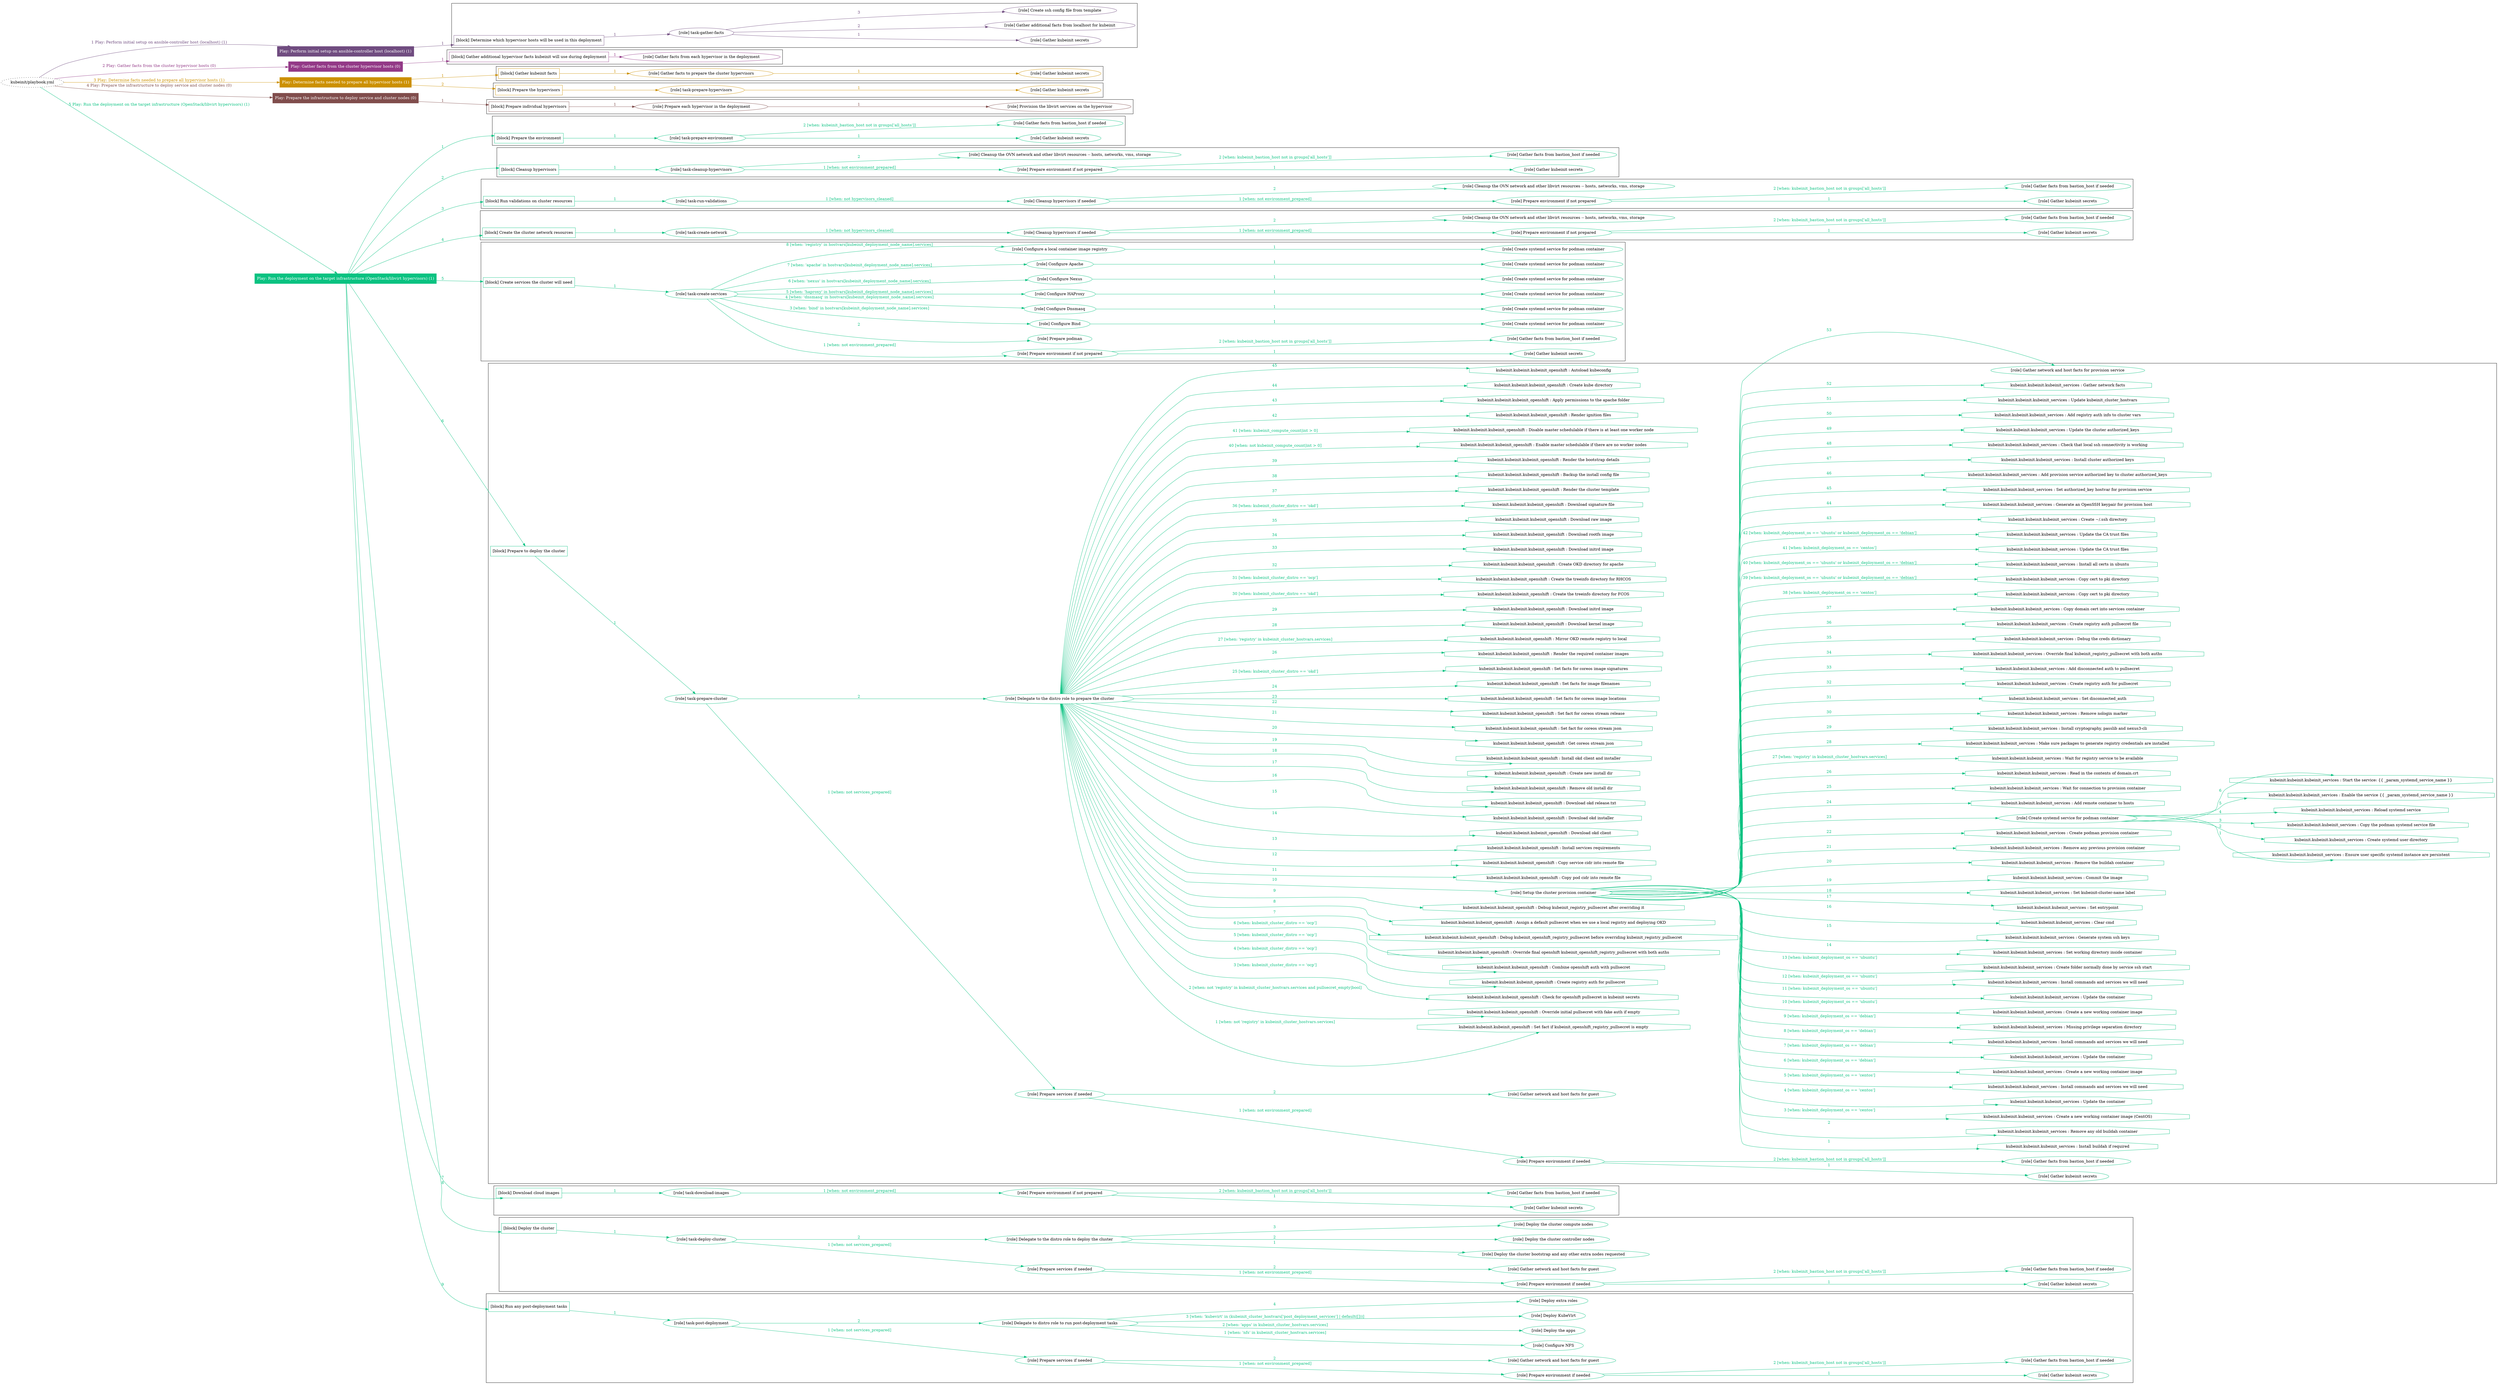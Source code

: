 digraph {
	graph [concentrate=true ordering=in rankdir=LR ratio=fill]
	edge [esep=5 sep=10]
	"kubeinit/playbook.yml" [URL="/home/runner/work/kubeinit/kubeinit/kubeinit/playbook.yml" id=playbook_289c0ef3 style=dotted]
	"kubeinit/playbook.yml" -> play_91257b8b [label="1 Play: Perform initial setup on ansible-controller host (localhost) (1)" color="#704c80" fontcolor="#704c80" id=edge_play_91257b8b labeltooltip="1 Play: Perform initial setup on ansible-controller host (localhost) (1)" tooltip="1 Play: Perform initial setup on ansible-controller host (localhost) (1)"]
	subgraph "Play: Perform initial setup on ansible-controller host (localhost) (1)" {
		play_91257b8b [label="Play: Perform initial setup on ansible-controller host (localhost) (1)" URL="/home/runner/work/kubeinit/kubeinit/kubeinit/playbook.yml" color="#704c80" fontcolor="#ffffff" id=play_91257b8b shape=box style=filled tooltip=localhost]
		play_91257b8b -> block_ced178c9 [label=1 color="#704c80" fontcolor="#704c80" id=edge_block_ced178c9 labeltooltip=1 tooltip=1]
		subgraph cluster_block_ced178c9 {
			block_ced178c9 [label="[block] Determine which hypervisor hosts will be used in this deployment" URL="/home/runner/work/kubeinit/kubeinit/kubeinit/playbook.yml" color="#704c80" id=block_ced178c9 labeltooltip="Determine which hypervisor hosts will be used in this deployment" shape=box tooltip="Determine which hypervisor hosts will be used in this deployment"]
			block_ced178c9 -> role_9b7d3911 [label="1 " color="#704c80" fontcolor="#704c80" id=edge_role_9b7d3911 labeltooltip="1 " tooltip="1 "]
			subgraph "task-gather-facts" {
				role_9b7d3911 [label="[role] task-gather-facts" URL="/home/runner/work/kubeinit/kubeinit/kubeinit/playbook.yml" color="#704c80" id=role_9b7d3911 tooltip="task-gather-facts"]
				role_9b7d3911 -> role_b11479ab [label="1 " color="#704c80" fontcolor="#704c80" id=edge_role_b11479ab labeltooltip="1 " tooltip="1 "]
				subgraph "Gather kubeinit secrets" {
					role_b11479ab [label="[role] Gather kubeinit secrets" URL="/home/runner/.ansible/collections/ansible_collections/kubeinit/kubeinit/roles/kubeinit_prepare/tasks/build_hypervisors_group.yml" color="#704c80" id=role_b11479ab tooltip="Gather kubeinit secrets"]
				}
				role_9b7d3911 -> role_df116c40 [label="2 " color="#704c80" fontcolor="#704c80" id=edge_role_df116c40 labeltooltip="2 " tooltip="2 "]
				subgraph "Gather additional facts from localhost for kubeinit" {
					role_df116c40 [label="[role] Gather additional facts from localhost for kubeinit" URL="/home/runner/.ansible/collections/ansible_collections/kubeinit/kubeinit/roles/kubeinit_prepare/tasks/build_hypervisors_group.yml" color="#704c80" id=role_df116c40 tooltip="Gather additional facts from localhost for kubeinit"]
				}
				role_9b7d3911 -> role_f66f3bad [label="3 " color="#704c80" fontcolor="#704c80" id=edge_role_f66f3bad labeltooltip="3 " tooltip="3 "]
				subgraph "Create ssh config file from template" {
					role_f66f3bad [label="[role] Create ssh config file from template" URL="/home/runner/.ansible/collections/ansible_collections/kubeinit/kubeinit/roles/kubeinit_prepare/tasks/build_hypervisors_group.yml" color="#704c80" id=role_f66f3bad tooltip="Create ssh config file from template"]
				}
			}
		}
	}
	"kubeinit/playbook.yml" -> play_c23e35e6 [label="2 Play: Gather facts from the cluster hypervisor hosts (0)" color="#933987" fontcolor="#933987" id=edge_play_c23e35e6 labeltooltip="2 Play: Gather facts from the cluster hypervisor hosts (0)" tooltip="2 Play: Gather facts from the cluster hypervisor hosts (0)"]
	subgraph "Play: Gather facts from the cluster hypervisor hosts (0)" {
		play_c23e35e6 [label="Play: Gather facts from the cluster hypervisor hosts (0)" URL="/home/runner/work/kubeinit/kubeinit/kubeinit/playbook.yml" color="#933987" fontcolor="#ffffff" id=play_c23e35e6 shape=box style=filled tooltip="Play: Gather facts from the cluster hypervisor hosts (0)"]
		play_c23e35e6 -> block_5d70f96e [label=1 color="#933987" fontcolor="#933987" id=edge_block_5d70f96e labeltooltip=1 tooltip=1]
		subgraph cluster_block_5d70f96e {
			block_5d70f96e [label="[block] Gather additional hypervisor facts kubeinit will use during deployment" URL="/home/runner/work/kubeinit/kubeinit/kubeinit/playbook.yml" color="#933987" id=block_5d70f96e labeltooltip="Gather additional hypervisor facts kubeinit will use during deployment" shape=box tooltip="Gather additional hypervisor facts kubeinit will use during deployment"]
			block_5d70f96e -> role_c9734620 [label="1 " color="#933987" fontcolor="#933987" id=edge_role_c9734620 labeltooltip="1 " tooltip="1 "]
			subgraph "Gather facts from each hypervisor in the deployment" {
				role_c9734620 [label="[role] Gather facts from each hypervisor in the deployment" URL="/home/runner/work/kubeinit/kubeinit/kubeinit/playbook.yml" color="#933987" id=role_c9734620 tooltip="Gather facts from each hypervisor in the deployment"]
			}
		}
	}
	"kubeinit/playbook.yml" -> play_c8917fe5 [label="3 Play: Determine facts needed to prepare all hypervisor hosts (1)" color="#cc9000" fontcolor="#cc9000" id=edge_play_c8917fe5 labeltooltip="3 Play: Determine facts needed to prepare all hypervisor hosts (1)" tooltip="3 Play: Determine facts needed to prepare all hypervisor hosts (1)"]
	subgraph "Play: Determine facts needed to prepare all hypervisor hosts (1)" {
		play_c8917fe5 [label="Play: Determine facts needed to prepare all hypervisor hosts (1)" URL="/home/runner/work/kubeinit/kubeinit/kubeinit/playbook.yml" color="#cc9000" fontcolor="#ffffff" id=play_c8917fe5 shape=box style=filled tooltip=localhost]
		play_c8917fe5 -> block_7f4fc9c7 [label=1 color="#cc9000" fontcolor="#cc9000" id=edge_block_7f4fc9c7 labeltooltip=1 tooltip=1]
		subgraph cluster_block_7f4fc9c7 {
			block_7f4fc9c7 [label="[block] Gather kubeinit facts" URL="/home/runner/work/kubeinit/kubeinit/kubeinit/playbook.yml" color="#cc9000" id=block_7f4fc9c7 labeltooltip="Gather kubeinit facts" shape=box tooltip="Gather kubeinit facts"]
			block_7f4fc9c7 -> role_5adc3dbb [label="1 " color="#cc9000" fontcolor="#cc9000" id=edge_role_5adc3dbb labeltooltip="1 " tooltip="1 "]
			subgraph "Gather facts to prepare the cluster hypervisors" {
				role_5adc3dbb [label="[role] Gather facts to prepare the cluster hypervisors" URL="/home/runner/work/kubeinit/kubeinit/kubeinit/playbook.yml" color="#cc9000" id=role_5adc3dbb tooltip="Gather facts to prepare the cluster hypervisors"]
				role_5adc3dbb -> role_5b0e7d1f [label="1 " color="#cc9000" fontcolor="#cc9000" id=edge_role_5b0e7d1f labeltooltip="1 " tooltip="1 "]
				subgraph "Gather kubeinit secrets" {
					role_5b0e7d1f [label="[role] Gather kubeinit secrets" URL="/home/runner/.ansible/collections/ansible_collections/kubeinit/kubeinit/roles/kubeinit_prepare/tasks/gather_kubeinit_facts.yml" color="#cc9000" id=role_5b0e7d1f tooltip="Gather kubeinit secrets"]
				}
			}
		}
		play_c8917fe5 -> block_fa8f0d89 [label=2 color="#cc9000" fontcolor="#cc9000" id=edge_block_fa8f0d89 labeltooltip=2 tooltip=2]
		subgraph cluster_block_fa8f0d89 {
			block_fa8f0d89 [label="[block] Prepare the hypervisors" URL="/home/runner/work/kubeinit/kubeinit/kubeinit/playbook.yml" color="#cc9000" id=block_fa8f0d89 labeltooltip="Prepare the hypervisors" shape=box tooltip="Prepare the hypervisors"]
			block_fa8f0d89 -> role_473d3b04 [label="1 " color="#cc9000" fontcolor="#cc9000" id=edge_role_473d3b04 labeltooltip="1 " tooltip="1 "]
			subgraph "task-prepare-hypervisors" {
				role_473d3b04 [label="[role] task-prepare-hypervisors" URL="/home/runner/work/kubeinit/kubeinit/kubeinit/playbook.yml" color="#cc9000" id=role_473d3b04 tooltip="task-prepare-hypervisors"]
				role_473d3b04 -> role_8647255e [label="1 " color="#cc9000" fontcolor="#cc9000" id=edge_role_8647255e labeltooltip="1 " tooltip="1 "]
				subgraph "Gather kubeinit secrets" {
					role_8647255e [label="[role] Gather kubeinit secrets" URL="/home/runner/.ansible/collections/ansible_collections/kubeinit/kubeinit/roles/kubeinit_prepare/tasks/gather_kubeinit_facts.yml" color="#cc9000" id=role_8647255e tooltip="Gather kubeinit secrets"]
				}
			}
		}
	}
	"kubeinit/playbook.yml" -> play_28715065 [label="4 Play: Prepare the infrastructure to deploy service and cluster nodes (0)" color="#804d4c" fontcolor="#804d4c" id=edge_play_28715065 labeltooltip="4 Play: Prepare the infrastructure to deploy service and cluster nodes (0)" tooltip="4 Play: Prepare the infrastructure to deploy service and cluster nodes (0)"]
	subgraph "Play: Prepare the infrastructure to deploy service and cluster nodes (0)" {
		play_28715065 [label="Play: Prepare the infrastructure to deploy service and cluster nodes (0)" URL="/home/runner/work/kubeinit/kubeinit/kubeinit/playbook.yml" color="#804d4c" fontcolor="#ffffff" id=play_28715065 shape=box style=filled tooltip="Play: Prepare the infrastructure to deploy service and cluster nodes (0)"]
		play_28715065 -> block_9ccfd20a [label=1 color="#804d4c" fontcolor="#804d4c" id=edge_block_9ccfd20a labeltooltip=1 tooltip=1]
		subgraph cluster_block_9ccfd20a {
			block_9ccfd20a [label="[block] Prepare individual hypervisors" URL="/home/runner/work/kubeinit/kubeinit/kubeinit/playbook.yml" color="#804d4c" id=block_9ccfd20a labeltooltip="Prepare individual hypervisors" shape=box tooltip="Prepare individual hypervisors"]
			block_9ccfd20a -> role_2311969d [label="1 " color="#804d4c" fontcolor="#804d4c" id=edge_role_2311969d labeltooltip="1 " tooltip="1 "]
			subgraph "Prepare each hypervisor in the deployment" {
				role_2311969d [label="[role] Prepare each hypervisor in the deployment" URL="/home/runner/work/kubeinit/kubeinit/kubeinit/playbook.yml" color="#804d4c" id=role_2311969d tooltip="Prepare each hypervisor in the deployment"]
				role_2311969d -> role_5f027f53 [label="1 " color="#804d4c" fontcolor="#804d4c" id=edge_role_5f027f53 labeltooltip="1 " tooltip="1 "]
				subgraph "Provision the libvirt services on the hypervisor" {
					role_5f027f53 [label="[role] Provision the libvirt services on the hypervisor" URL="/home/runner/.ansible/collections/ansible_collections/kubeinit/kubeinit/roles/kubeinit_prepare/tasks/prepare_hypervisor.yml" color="#804d4c" id=role_5f027f53 tooltip="Provision the libvirt services on the hypervisor"]
				}
			}
		}
	}
	"kubeinit/playbook.yml" -> play_df8c1e02 [label="5 Play: Run the deployment on the target infrastructure (OpenStack/libvirt hypervisors) (1)" color="#0ac281" fontcolor="#0ac281" id=edge_play_df8c1e02 labeltooltip="5 Play: Run the deployment on the target infrastructure (OpenStack/libvirt hypervisors) (1)" tooltip="5 Play: Run the deployment on the target infrastructure (OpenStack/libvirt hypervisors) (1)"]
	subgraph "Play: Run the deployment on the target infrastructure (OpenStack/libvirt hypervisors) (1)" {
		play_df8c1e02 [label="Play: Run the deployment on the target infrastructure (OpenStack/libvirt hypervisors) (1)" URL="/home/runner/work/kubeinit/kubeinit/kubeinit/playbook.yml" color="#0ac281" fontcolor="#ffffff" id=play_df8c1e02 shape=box style=filled tooltip=localhost]
		play_df8c1e02 -> block_e3e75393 [label=1 color="#0ac281" fontcolor="#0ac281" id=edge_block_e3e75393 labeltooltip=1 tooltip=1]
		subgraph cluster_block_e3e75393 {
			block_e3e75393 [label="[block] Prepare the environment" URL="/home/runner/work/kubeinit/kubeinit/kubeinit/playbook.yml" color="#0ac281" id=block_e3e75393 labeltooltip="Prepare the environment" shape=box tooltip="Prepare the environment"]
			block_e3e75393 -> role_7250ac08 [label="1 " color="#0ac281" fontcolor="#0ac281" id=edge_role_7250ac08 labeltooltip="1 " tooltip="1 "]
			subgraph "task-prepare-environment" {
				role_7250ac08 [label="[role] task-prepare-environment" URL="/home/runner/work/kubeinit/kubeinit/kubeinit/playbook.yml" color="#0ac281" id=role_7250ac08 tooltip="task-prepare-environment"]
				role_7250ac08 -> role_896fdc7a [label="1 " color="#0ac281" fontcolor="#0ac281" id=edge_role_896fdc7a labeltooltip="1 " tooltip="1 "]
				subgraph "Gather kubeinit secrets" {
					role_896fdc7a [label="[role] Gather kubeinit secrets" URL="/home/runner/.ansible/collections/ansible_collections/kubeinit/kubeinit/roles/kubeinit_prepare/tasks/gather_kubeinit_facts.yml" color="#0ac281" id=role_896fdc7a tooltip="Gather kubeinit secrets"]
				}
				role_7250ac08 -> role_415cb6b5 [label="2 [when: kubeinit_bastion_host not in groups['all_hosts']]" color="#0ac281" fontcolor="#0ac281" id=edge_role_415cb6b5 labeltooltip="2 [when: kubeinit_bastion_host not in groups['all_hosts']]" tooltip="2 [when: kubeinit_bastion_host not in groups['all_hosts']]"]
				subgraph "Gather facts from bastion_host if needed" {
					role_415cb6b5 [label="[role] Gather facts from bastion_host if needed" URL="/home/runner/.ansible/collections/ansible_collections/kubeinit/kubeinit/roles/kubeinit_prepare/tasks/main.yml" color="#0ac281" id=role_415cb6b5 tooltip="Gather facts from bastion_host if needed"]
				}
			}
		}
		play_df8c1e02 -> block_df5090cd [label=2 color="#0ac281" fontcolor="#0ac281" id=edge_block_df5090cd labeltooltip=2 tooltip=2]
		subgraph cluster_block_df5090cd {
			block_df5090cd [label="[block] Cleanup hypervisors" URL="/home/runner/work/kubeinit/kubeinit/kubeinit/playbook.yml" color="#0ac281" id=block_df5090cd labeltooltip="Cleanup hypervisors" shape=box tooltip="Cleanup hypervisors"]
			block_df5090cd -> role_b84a01c1 [label="1 " color="#0ac281" fontcolor="#0ac281" id=edge_role_b84a01c1 labeltooltip="1 " tooltip="1 "]
			subgraph "task-cleanup-hypervisors" {
				role_b84a01c1 [label="[role] task-cleanup-hypervisors" URL="/home/runner/work/kubeinit/kubeinit/kubeinit/playbook.yml" color="#0ac281" id=role_b84a01c1 tooltip="task-cleanup-hypervisors"]
				role_b84a01c1 -> role_7e0f4cc0 [label="1 [when: not environment_prepared]" color="#0ac281" fontcolor="#0ac281" id=edge_role_7e0f4cc0 labeltooltip="1 [when: not environment_prepared]" tooltip="1 [when: not environment_prepared]"]
				subgraph "Prepare environment if not prepared" {
					role_7e0f4cc0 [label="[role] Prepare environment if not prepared" URL="/home/runner/.ansible/collections/ansible_collections/kubeinit/kubeinit/roles/kubeinit_libvirt/tasks/cleanup_hypervisors.yml" color="#0ac281" id=role_7e0f4cc0 tooltip="Prepare environment if not prepared"]
					role_7e0f4cc0 -> role_f9d66c03 [label="1 " color="#0ac281" fontcolor="#0ac281" id=edge_role_f9d66c03 labeltooltip="1 " tooltip="1 "]
					subgraph "Gather kubeinit secrets" {
						role_f9d66c03 [label="[role] Gather kubeinit secrets" URL="/home/runner/.ansible/collections/ansible_collections/kubeinit/kubeinit/roles/kubeinit_prepare/tasks/gather_kubeinit_facts.yml" color="#0ac281" id=role_f9d66c03 tooltip="Gather kubeinit secrets"]
					}
					role_7e0f4cc0 -> role_ec5f48a6 [label="2 [when: kubeinit_bastion_host not in groups['all_hosts']]" color="#0ac281" fontcolor="#0ac281" id=edge_role_ec5f48a6 labeltooltip="2 [when: kubeinit_bastion_host not in groups['all_hosts']]" tooltip="2 [when: kubeinit_bastion_host not in groups['all_hosts']]"]
					subgraph "Gather facts from bastion_host if needed" {
						role_ec5f48a6 [label="[role] Gather facts from bastion_host if needed" URL="/home/runner/.ansible/collections/ansible_collections/kubeinit/kubeinit/roles/kubeinit_prepare/tasks/main.yml" color="#0ac281" id=role_ec5f48a6 tooltip="Gather facts from bastion_host if needed"]
					}
				}
				role_b84a01c1 -> role_42efbd26 [label="2 " color="#0ac281" fontcolor="#0ac281" id=edge_role_42efbd26 labeltooltip="2 " tooltip="2 "]
				subgraph "Cleanup the OVN network and other libvirt resources -- hosts, networks, vms, storage" {
					role_42efbd26 [label="[role] Cleanup the OVN network and other libvirt resources -- hosts, networks, vms, storage" URL="/home/runner/.ansible/collections/ansible_collections/kubeinit/kubeinit/roles/kubeinit_libvirt/tasks/cleanup_hypervisors.yml" color="#0ac281" id=role_42efbd26 tooltip="Cleanup the OVN network and other libvirt resources -- hosts, networks, vms, storage"]
				}
			}
		}
		play_df8c1e02 -> block_6a764280 [label=3 color="#0ac281" fontcolor="#0ac281" id=edge_block_6a764280 labeltooltip=3 tooltip=3]
		subgraph cluster_block_6a764280 {
			block_6a764280 [label="[block] Run validations on cluster resources" URL="/home/runner/work/kubeinit/kubeinit/kubeinit/playbook.yml" color="#0ac281" id=block_6a764280 labeltooltip="Run validations on cluster resources" shape=box tooltip="Run validations on cluster resources"]
			block_6a764280 -> role_677ff2a3 [label="1 " color="#0ac281" fontcolor="#0ac281" id=edge_role_677ff2a3 labeltooltip="1 " tooltip="1 "]
			subgraph "task-run-validations" {
				role_677ff2a3 [label="[role] task-run-validations" URL="/home/runner/work/kubeinit/kubeinit/kubeinit/playbook.yml" color="#0ac281" id=role_677ff2a3 tooltip="task-run-validations"]
				role_677ff2a3 -> role_bc46c41f [label="1 [when: not hypervisors_cleaned]" color="#0ac281" fontcolor="#0ac281" id=edge_role_bc46c41f labeltooltip="1 [when: not hypervisors_cleaned]" tooltip="1 [when: not hypervisors_cleaned]"]
				subgraph "Cleanup hypervisors if needed" {
					role_bc46c41f [label="[role] Cleanup hypervisors if needed" URL="/home/runner/.ansible/collections/ansible_collections/kubeinit/kubeinit/roles/kubeinit_validations/tasks/main.yml" color="#0ac281" id=role_bc46c41f tooltip="Cleanup hypervisors if needed"]
					role_bc46c41f -> role_6133e485 [label="1 [when: not environment_prepared]" color="#0ac281" fontcolor="#0ac281" id=edge_role_6133e485 labeltooltip="1 [when: not environment_prepared]" tooltip="1 [when: not environment_prepared]"]
					subgraph "Prepare environment if not prepared" {
						role_6133e485 [label="[role] Prepare environment if not prepared" URL="/home/runner/.ansible/collections/ansible_collections/kubeinit/kubeinit/roles/kubeinit_libvirt/tasks/cleanup_hypervisors.yml" color="#0ac281" id=role_6133e485 tooltip="Prepare environment if not prepared"]
						role_6133e485 -> role_0798ed1e [label="1 " color="#0ac281" fontcolor="#0ac281" id=edge_role_0798ed1e labeltooltip="1 " tooltip="1 "]
						subgraph "Gather kubeinit secrets" {
							role_0798ed1e [label="[role] Gather kubeinit secrets" URL="/home/runner/.ansible/collections/ansible_collections/kubeinit/kubeinit/roles/kubeinit_prepare/tasks/gather_kubeinit_facts.yml" color="#0ac281" id=role_0798ed1e tooltip="Gather kubeinit secrets"]
						}
						role_6133e485 -> role_06a763b8 [label="2 [when: kubeinit_bastion_host not in groups['all_hosts']]" color="#0ac281" fontcolor="#0ac281" id=edge_role_06a763b8 labeltooltip="2 [when: kubeinit_bastion_host not in groups['all_hosts']]" tooltip="2 [when: kubeinit_bastion_host not in groups['all_hosts']]"]
						subgraph "Gather facts from bastion_host if needed" {
							role_06a763b8 [label="[role] Gather facts from bastion_host if needed" URL="/home/runner/.ansible/collections/ansible_collections/kubeinit/kubeinit/roles/kubeinit_prepare/tasks/main.yml" color="#0ac281" id=role_06a763b8 tooltip="Gather facts from bastion_host if needed"]
						}
					}
					role_bc46c41f -> role_67719396 [label="2 " color="#0ac281" fontcolor="#0ac281" id=edge_role_67719396 labeltooltip="2 " tooltip="2 "]
					subgraph "Cleanup the OVN network and other libvirt resources -- hosts, networks, vms, storage" {
						role_67719396 [label="[role] Cleanup the OVN network and other libvirt resources -- hosts, networks, vms, storage" URL="/home/runner/.ansible/collections/ansible_collections/kubeinit/kubeinit/roles/kubeinit_libvirt/tasks/cleanup_hypervisors.yml" color="#0ac281" id=role_67719396 tooltip="Cleanup the OVN network and other libvirt resources -- hosts, networks, vms, storage"]
					}
				}
			}
		}
		play_df8c1e02 -> block_97e3cccc [label=4 color="#0ac281" fontcolor="#0ac281" id=edge_block_97e3cccc labeltooltip=4 tooltip=4]
		subgraph cluster_block_97e3cccc {
			block_97e3cccc [label="[block] Create the cluster network resources" URL="/home/runner/work/kubeinit/kubeinit/kubeinit/playbook.yml" color="#0ac281" id=block_97e3cccc labeltooltip="Create the cluster network resources" shape=box tooltip="Create the cluster network resources"]
			block_97e3cccc -> role_3c0bfa18 [label="1 " color="#0ac281" fontcolor="#0ac281" id=edge_role_3c0bfa18 labeltooltip="1 " tooltip="1 "]
			subgraph "task-create-network" {
				role_3c0bfa18 [label="[role] task-create-network" URL="/home/runner/work/kubeinit/kubeinit/kubeinit/playbook.yml" color="#0ac281" id=role_3c0bfa18 tooltip="task-create-network"]
				role_3c0bfa18 -> role_8f29f375 [label="1 [when: not hypervisors_cleaned]" color="#0ac281" fontcolor="#0ac281" id=edge_role_8f29f375 labeltooltip="1 [when: not hypervisors_cleaned]" tooltip="1 [when: not hypervisors_cleaned]"]
				subgraph "Cleanup hypervisors if needed" {
					role_8f29f375 [label="[role] Cleanup hypervisors if needed" URL="/home/runner/.ansible/collections/ansible_collections/kubeinit/kubeinit/roles/kubeinit_libvirt/tasks/create_network.yml" color="#0ac281" id=role_8f29f375 tooltip="Cleanup hypervisors if needed"]
					role_8f29f375 -> role_638f74ed [label="1 [when: not environment_prepared]" color="#0ac281" fontcolor="#0ac281" id=edge_role_638f74ed labeltooltip="1 [when: not environment_prepared]" tooltip="1 [when: not environment_prepared]"]
					subgraph "Prepare environment if not prepared" {
						role_638f74ed [label="[role] Prepare environment if not prepared" URL="/home/runner/.ansible/collections/ansible_collections/kubeinit/kubeinit/roles/kubeinit_libvirt/tasks/cleanup_hypervisors.yml" color="#0ac281" id=role_638f74ed tooltip="Prepare environment if not prepared"]
						role_638f74ed -> role_0754fc8e [label="1 " color="#0ac281" fontcolor="#0ac281" id=edge_role_0754fc8e labeltooltip="1 " tooltip="1 "]
						subgraph "Gather kubeinit secrets" {
							role_0754fc8e [label="[role] Gather kubeinit secrets" URL="/home/runner/.ansible/collections/ansible_collections/kubeinit/kubeinit/roles/kubeinit_prepare/tasks/gather_kubeinit_facts.yml" color="#0ac281" id=role_0754fc8e tooltip="Gather kubeinit secrets"]
						}
						role_638f74ed -> role_11988439 [label="2 [when: kubeinit_bastion_host not in groups['all_hosts']]" color="#0ac281" fontcolor="#0ac281" id=edge_role_11988439 labeltooltip="2 [when: kubeinit_bastion_host not in groups['all_hosts']]" tooltip="2 [when: kubeinit_bastion_host not in groups['all_hosts']]"]
						subgraph "Gather facts from bastion_host if needed" {
							role_11988439 [label="[role] Gather facts from bastion_host if needed" URL="/home/runner/.ansible/collections/ansible_collections/kubeinit/kubeinit/roles/kubeinit_prepare/tasks/main.yml" color="#0ac281" id=role_11988439 tooltip="Gather facts from bastion_host if needed"]
						}
					}
					role_8f29f375 -> role_c23ea481 [label="2 " color="#0ac281" fontcolor="#0ac281" id=edge_role_c23ea481 labeltooltip="2 " tooltip="2 "]
					subgraph "Cleanup the OVN network and other libvirt resources -- hosts, networks, vms, storage" {
						role_c23ea481 [label="[role] Cleanup the OVN network and other libvirt resources -- hosts, networks, vms, storage" URL="/home/runner/.ansible/collections/ansible_collections/kubeinit/kubeinit/roles/kubeinit_libvirt/tasks/cleanup_hypervisors.yml" color="#0ac281" id=role_c23ea481 tooltip="Cleanup the OVN network and other libvirt resources -- hosts, networks, vms, storage"]
					}
				}
			}
		}
		play_df8c1e02 -> block_d4f8c2db [label=5 color="#0ac281" fontcolor="#0ac281" id=edge_block_d4f8c2db labeltooltip=5 tooltip=5]
		subgraph cluster_block_d4f8c2db {
			block_d4f8c2db [label="[block] Create services the cluster will need" URL="/home/runner/work/kubeinit/kubeinit/kubeinit/playbook.yml" color="#0ac281" id=block_d4f8c2db labeltooltip="Create services the cluster will need" shape=box tooltip="Create services the cluster will need"]
			block_d4f8c2db -> role_d37e97be [label="1 " color="#0ac281" fontcolor="#0ac281" id=edge_role_d37e97be labeltooltip="1 " tooltip="1 "]
			subgraph "task-create-services" {
				role_d37e97be [label="[role] task-create-services" URL="/home/runner/work/kubeinit/kubeinit/kubeinit/playbook.yml" color="#0ac281" id=role_d37e97be tooltip="task-create-services"]
				role_d37e97be -> role_fa9b9ed9 [label="1 [when: not environment_prepared]" color="#0ac281" fontcolor="#0ac281" id=edge_role_fa9b9ed9 labeltooltip="1 [when: not environment_prepared]" tooltip="1 [when: not environment_prepared]"]
				subgraph "Prepare environment if not prepared" {
					role_fa9b9ed9 [label="[role] Prepare environment if not prepared" URL="/home/runner/.ansible/collections/ansible_collections/kubeinit/kubeinit/roles/kubeinit_services/tasks/main.yml" color="#0ac281" id=role_fa9b9ed9 tooltip="Prepare environment if not prepared"]
					role_fa9b9ed9 -> role_c2a101a5 [label="1 " color="#0ac281" fontcolor="#0ac281" id=edge_role_c2a101a5 labeltooltip="1 " tooltip="1 "]
					subgraph "Gather kubeinit secrets" {
						role_c2a101a5 [label="[role] Gather kubeinit secrets" URL="/home/runner/.ansible/collections/ansible_collections/kubeinit/kubeinit/roles/kubeinit_prepare/tasks/gather_kubeinit_facts.yml" color="#0ac281" id=role_c2a101a5 tooltip="Gather kubeinit secrets"]
					}
					role_fa9b9ed9 -> role_7a6a3ae1 [label="2 [when: kubeinit_bastion_host not in groups['all_hosts']]" color="#0ac281" fontcolor="#0ac281" id=edge_role_7a6a3ae1 labeltooltip="2 [when: kubeinit_bastion_host not in groups['all_hosts']]" tooltip="2 [when: kubeinit_bastion_host not in groups['all_hosts']]"]
					subgraph "Gather facts from bastion_host if needed" {
						role_7a6a3ae1 [label="[role] Gather facts from bastion_host if needed" URL="/home/runner/.ansible/collections/ansible_collections/kubeinit/kubeinit/roles/kubeinit_prepare/tasks/main.yml" color="#0ac281" id=role_7a6a3ae1 tooltip="Gather facts from bastion_host if needed"]
					}
				}
				role_d37e97be -> role_f3fcc06d [label="2 " color="#0ac281" fontcolor="#0ac281" id=edge_role_f3fcc06d labeltooltip="2 " tooltip="2 "]
				subgraph "Prepare podman" {
					role_f3fcc06d [label="[role] Prepare podman" URL="/home/runner/.ansible/collections/ansible_collections/kubeinit/kubeinit/roles/kubeinit_services/tasks/00_create_service_pod.yml" color="#0ac281" id=role_f3fcc06d tooltip="Prepare podman"]
				}
				role_d37e97be -> role_ce3dccee [label="3 [when: 'bind' in hostvars[kubeinit_deployment_node_name].services]" color="#0ac281" fontcolor="#0ac281" id=edge_role_ce3dccee labeltooltip="3 [when: 'bind' in hostvars[kubeinit_deployment_node_name].services]" tooltip="3 [when: 'bind' in hostvars[kubeinit_deployment_node_name].services]"]
				subgraph "Configure Bind" {
					role_ce3dccee [label="[role] Configure Bind" URL="/home/runner/.ansible/collections/ansible_collections/kubeinit/kubeinit/roles/kubeinit_services/tasks/start_services_containers.yml" color="#0ac281" id=role_ce3dccee tooltip="Configure Bind"]
					role_ce3dccee -> role_863213c9 [label="1 " color="#0ac281" fontcolor="#0ac281" id=edge_role_863213c9 labeltooltip="1 " tooltip="1 "]
					subgraph "Create systemd service for podman container" {
						role_863213c9 [label="[role] Create systemd service for podman container" URL="/home/runner/.ansible/collections/ansible_collections/kubeinit/kubeinit/roles/kubeinit_bind/tasks/main.yml" color="#0ac281" id=role_863213c9 tooltip="Create systemd service for podman container"]
					}
				}
				role_d37e97be -> role_26da55c5 [label="4 [when: 'dnsmasq' in hostvars[kubeinit_deployment_node_name].services]" color="#0ac281" fontcolor="#0ac281" id=edge_role_26da55c5 labeltooltip="4 [when: 'dnsmasq' in hostvars[kubeinit_deployment_node_name].services]" tooltip="4 [when: 'dnsmasq' in hostvars[kubeinit_deployment_node_name].services]"]
				subgraph "Configure Dnsmasq" {
					role_26da55c5 [label="[role] Configure Dnsmasq" URL="/home/runner/.ansible/collections/ansible_collections/kubeinit/kubeinit/roles/kubeinit_services/tasks/start_services_containers.yml" color="#0ac281" id=role_26da55c5 tooltip="Configure Dnsmasq"]
					role_26da55c5 -> role_8c72f632 [label="1 " color="#0ac281" fontcolor="#0ac281" id=edge_role_8c72f632 labeltooltip="1 " tooltip="1 "]
					subgraph "Create systemd service for podman container" {
						role_8c72f632 [label="[role] Create systemd service for podman container" URL="/home/runner/.ansible/collections/ansible_collections/kubeinit/kubeinit/roles/kubeinit_dnsmasq/tasks/main.yml" color="#0ac281" id=role_8c72f632 tooltip="Create systemd service for podman container"]
					}
				}
				role_d37e97be -> role_02157da6 [label="5 [when: 'haproxy' in hostvars[kubeinit_deployment_node_name].services]" color="#0ac281" fontcolor="#0ac281" id=edge_role_02157da6 labeltooltip="5 [when: 'haproxy' in hostvars[kubeinit_deployment_node_name].services]" tooltip="5 [when: 'haproxy' in hostvars[kubeinit_deployment_node_name].services]"]
				subgraph "Configure HAProxy" {
					role_02157da6 [label="[role] Configure HAProxy" URL="/home/runner/.ansible/collections/ansible_collections/kubeinit/kubeinit/roles/kubeinit_services/tasks/start_services_containers.yml" color="#0ac281" id=role_02157da6 tooltip="Configure HAProxy"]
					role_02157da6 -> role_9dba9cad [label="1 " color="#0ac281" fontcolor="#0ac281" id=edge_role_9dba9cad labeltooltip="1 " tooltip="1 "]
					subgraph "Create systemd service for podman container" {
						role_9dba9cad [label="[role] Create systemd service for podman container" URL="/home/runner/.ansible/collections/ansible_collections/kubeinit/kubeinit/roles/kubeinit_haproxy/tasks/main.yml" color="#0ac281" id=role_9dba9cad tooltip="Create systemd service for podman container"]
					}
				}
				role_d37e97be -> role_8c3b9257 [label="6 [when: 'nexus' in hostvars[kubeinit_deployment_node_name].services]" color="#0ac281" fontcolor="#0ac281" id=edge_role_8c3b9257 labeltooltip="6 [when: 'nexus' in hostvars[kubeinit_deployment_node_name].services]" tooltip="6 [when: 'nexus' in hostvars[kubeinit_deployment_node_name].services]"]
				subgraph "Configure Nexus" {
					role_8c3b9257 [label="[role] Configure Nexus" URL="/home/runner/.ansible/collections/ansible_collections/kubeinit/kubeinit/roles/kubeinit_services/tasks/start_services_containers.yml" color="#0ac281" id=role_8c3b9257 tooltip="Configure Nexus"]
					role_8c3b9257 -> role_df4afa13 [label="1 " color="#0ac281" fontcolor="#0ac281" id=edge_role_df4afa13 labeltooltip="1 " tooltip="1 "]
					subgraph "Create systemd service for podman container" {
						role_df4afa13 [label="[role] Create systemd service for podman container" URL="/home/runner/.ansible/collections/ansible_collections/kubeinit/kubeinit/roles/kubeinit_nexus/tasks/main.yml" color="#0ac281" id=role_df4afa13 tooltip="Create systemd service for podman container"]
					}
				}
				role_d37e97be -> role_9743e7df [label="7 [when: 'apache' in hostvars[kubeinit_deployment_node_name].services]" color="#0ac281" fontcolor="#0ac281" id=edge_role_9743e7df labeltooltip="7 [when: 'apache' in hostvars[kubeinit_deployment_node_name].services]" tooltip="7 [when: 'apache' in hostvars[kubeinit_deployment_node_name].services]"]
				subgraph "Configure Apache" {
					role_9743e7df [label="[role] Configure Apache" URL="/home/runner/.ansible/collections/ansible_collections/kubeinit/kubeinit/roles/kubeinit_services/tasks/start_services_containers.yml" color="#0ac281" id=role_9743e7df tooltip="Configure Apache"]
					role_9743e7df -> role_0a74a642 [label="1 " color="#0ac281" fontcolor="#0ac281" id=edge_role_0a74a642 labeltooltip="1 " tooltip="1 "]
					subgraph "Create systemd service for podman container" {
						role_0a74a642 [label="[role] Create systemd service for podman container" URL="/home/runner/.ansible/collections/ansible_collections/kubeinit/kubeinit/roles/kubeinit_apache/tasks/main.yml" color="#0ac281" id=role_0a74a642 tooltip="Create systemd service for podman container"]
					}
				}
				role_d37e97be -> role_90079bf9 [label="8 [when: 'registry' in hostvars[kubeinit_deployment_node_name].services]" color="#0ac281" fontcolor="#0ac281" id=edge_role_90079bf9 labeltooltip="8 [when: 'registry' in hostvars[kubeinit_deployment_node_name].services]" tooltip="8 [when: 'registry' in hostvars[kubeinit_deployment_node_name].services]"]
				subgraph "Configure a local container image registry" {
					role_90079bf9 [label="[role] Configure a local container image registry" URL="/home/runner/.ansible/collections/ansible_collections/kubeinit/kubeinit/roles/kubeinit_services/tasks/start_services_containers.yml" color="#0ac281" id=role_90079bf9 tooltip="Configure a local container image registry"]
					role_90079bf9 -> role_2c71aa24 [label="1 " color="#0ac281" fontcolor="#0ac281" id=edge_role_2c71aa24 labeltooltip="1 " tooltip="1 "]
					subgraph "Create systemd service for podman container" {
						role_2c71aa24 [label="[role] Create systemd service for podman container" URL="/home/runner/.ansible/collections/ansible_collections/kubeinit/kubeinit/roles/kubeinit_registry/tasks/main.yml" color="#0ac281" id=role_2c71aa24 tooltip="Create systemd service for podman container"]
					}
				}
			}
		}
		play_df8c1e02 -> block_354d60af [label=6 color="#0ac281" fontcolor="#0ac281" id=edge_block_354d60af labeltooltip=6 tooltip=6]
		subgraph cluster_block_354d60af {
			block_354d60af [label="[block] Prepare to deploy the cluster" URL="/home/runner/work/kubeinit/kubeinit/kubeinit/playbook.yml" color="#0ac281" id=block_354d60af labeltooltip="Prepare to deploy the cluster" shape=box tooltip="Prepare to deploy the cluster"]
			block_354d60af -> role_49db0ce4 [label="1 " color="#0ac281" fontcolor="#0ac281" id=edge_role_49db0ce4 labeltooltip="1 " tooltip="1 "]
			subgraph "task-prepare-cluster" {
				role_49db0ce4 [label="[role] task-prepare-cluster" URL="/home/runner/work/kubeinit/kubeinit/kubeinit/playbook.yml" color="#0ac281" id=role_49db0ce4 tooltip="task-prepare-cluster"]
				role_49db0ce4 -> role_b309b214 [label="1 [when: not services_prepared]" color="#0ac281" fontcolor="#0ac281" id=edge_role_b309b214 labeltooltip="1 [when: not services_prepared]" tooltip="1 [when: not services_prepared]"]
				subgraph "Prepare services if needed" {
					role_b309b214 [label="[role] Prepare services if needed" URL="/home/runner/.ansible/collections/ansible_collections/kubeinit/kubeinit/roles/kubeinit_prepare/tasks/prepare_cluster.yml" color="#0ac281" id=role_b309b214 tooltip="Prepare services if needed"]
					role_b309b214 -> role_81e00b82 [label="1 [when: not environment_prepared]" color="#0ac281" fontcolor="#0ac281" id=edge_role_81e00b82 labeltooltip="1 [when: not environment_prepared]" tooltip="1 [when: not environment_prepared]"]
					subgraph "Prepare environment if needed" {
						role_81e00b82 [label="[role] Prepare environment if needed" URL="/home/runner/.ansible/collections/ansible_collections/kubeinit/kubeinit/roles/kubeinit_services/tasks/prepare_services.yml" color="#0ac281" id=role_81e00b82 tooltip="Prepare environment if needed"]
						role_81e00b82 -> role_2ac72164 [label="1 " color="#0ac281" fontcolor="#0ac281" id=edge_role_2ac72164 labeltooltip="1 " tooltip="1 "]
						subgraph "Gather kubeinit secrets" {
							role_2ac72164 [label="[role] Gather kubeinit secrets" URL="/home/runner/.ansible/collections/ansible_collections/kubeinit/kubeinit/roles/kubeinit_prepare/tasks/gather_kubeinit_facts.yml" color="#0ac281" id=role_2ac72164 tooltip="Gather kubeinit secrets"]
						}
						role_81e00b82 -> role_ffd2f82f [label="2 [when: kubeinit_bastion_host not in groups['all_hosts']]" color="#0ac281" fontcolor="#0ac281" id=edge_role_ffd2f82f labeltooltip="2 [when: kubeinit_bastion_host not in groups['all_hosts']]" tooltip="2 [when: kubeinit_bastion_host not in groups['all_hosts']]"]
						subgraph "Gather facts from bastion_host if needed" {
							role_ffd2f82f [label="[role] Gather facts from bastion_host if needed" URL="/home/runner/.ansible/collections/ansible_collections/kubeinit/kubeinit/roles/kubeinit_prepare/tasks/main.yml" color="#0ac281" id=role_ffd2f82f tooltip="Gather facts from bastion_host if needed"]
						}
					}
					role_b309b214 -> role_4bd342fd [label="2 " color="#0ac281" fontcolor="#0ac281" id=edge_role_4bd342fd labeltooltip="2 " tooltip="2 "]
					subgraph "Gather network and host facts for guest" {
						role_4bd342fd [label="[role] Gather network and host facts for guest" URL="/home/runner/.ansible/collections/ansible_collections/kubeinit/kubeinit/roles/kubeinit_services/tasks/prepare_services.yml" color="#0ac281" id=role_4bd342fd tooltip="Gather network and host facts for guest"]
					}
				}
				role_49db0ce4 -> role_1cbe151c [label="2 " color="#0ac281" fontcolor="#0ac281" id=edge_role_1cbe151c labeltooltip="2 " tooltip="2 "]
				subgraph "Delegate to the distro role to prepare the cluster" {
					role_1cbe151c [label="[role] Delegate to the distro role to prepare the cluster" URL="/home/runner/.ansible/collections/ansible_collections/kubeinit/kubeinit/roles/kubeinit_prepare/tasks/prepare_cluster.yml" color="#0ac281" id=role_1cbe151c tooltip="Delegate to the distro role to prepare the cluster"]
					task_afe8b4b0 [label="kubeinit.kubeinit.kubeinit_openshift : Set fact if kubeinit_openshift_registry_pullsecret is empty" URL="/home/runner/.ansible/collections/ansible_collections/kubeinit/kubeinit/roles/kubeinit_openshift/tasks/prepare_cluster.yml" color="#0ac281" id=task_afe8b4b0 shape=octagon tooltip="kubeinit.kubeinit.kubeinit_openshift : Set fact if kubeinit_openshift_registry_pullsecret is empty"]
					role_1cbe151c -> task_afe8b4b0 [label="1 [when: not 'registry' in kubeinit_cluster_hostvars.services]" color="#0ac281" fontcolor="#0ac281" id=edge_task_afe8b4b0 labeltooltip="1 [when: not 'registry' in kubeinit_cluster_hostvars.services]" tooltip="1 [when: not 'registry' in kubeinit_cluster_hostvars.services]"]
					task_31f9b24d [label="kubeinit.kubeinit.kubeinit_openshift : Override initial pullsecret with fake auth if empty" URL="/home/runner/.ansible/collections/ansible_collections/kubeinit/kubeinit/roles/kubeinit_openshift/tasks/prepare_cluster.yml" color="#0ac281" id=task_31f9b24d shape=octagon tooltip="kubeinit.kubeinit.kubeinit_openshift : Override initial pullsecret with fake auth if empty"]
					role_1cbe151c -> task_31f9b24d [label="2 [when: not 'registry' in kubeinit_cluster_hostvars.services and pullsecret_empty|bool]" color="#0ac281" fontcolor="#0ac281" id=edge_task_31f9b24d labeltooltip="2 [when: not 'registry' in kubeinit_cluster_hostvars.services and pullsecret_empty|bool]" tooltip="2 [when: not 'registry' in kubeinit_cluster_hostvars.services and pullsecret_empty|bool]"]
					task_705a1951 [label="kubeinit.kubeinit.kubeinit_openshift : Check for openshift pullsecret in kubeinit secrets" URL="/home/runner/.ansible/collections/ansible_collections/kubeinit/kubeinit/roles/kubeinit_openshift/tasks/prepare_cluster.yml" color="#0ac281" id=task_705a1951 shape=octagon tooltip="kubeinit.kubeinit.kubeinit_openshift : Check for openshift pullsecret in kubeinit secrets"]
					role_1cbe151c -> task_705a1951 [label="3 [when: kubeinit_cluster_distro == 'ocp']" color="#0ac281" fontcolor="#0ac281" id=edge_task_705a1951 labeltooltip="3 [when: kubeinit_cluster_distro == 'ocp']" tooltip="3 [when: kubeinit_cluster_distro == 'ocp']"]
					task_0471193e [label="kubeinit.kubeinit.kubeinit_openshift : Create registry auth for pullsecret" URL="/home/runner/.ansible/collections/ansible_collections/kubeinit/kubeinit/roles/kubeinit_openshift/tasks/prepare_cluster.yml" color="#0ac281" id=task_0471193e shape=octagon tooltip="kubeinit.kubeinit.kubeinit_openshift : Create registry auth for pullsecret"]
					role_1cbe151c -> task_0471193e [label="4 [when: kubeinit_cluster_distro == 'ocp']" color="#0ac281" fontcolor="#0ac281" id=edge_task_0471193e labeltooltip="4 [when: kubeinit_cluster_distro == 'ocp']" tooltip="4 [when: kubeinit_cluster_distro == 'ocp']"]
					task_49588692 [label="kubeinit.kubeinit.kubeinit_openshift : Combine openshift auth with pullsecret" URL="/home/runner/.ansible/collections/ansible_collections/kubeinit/kubeinit/roles/kubeinit_openshift/tasks/prepare_cluster.yml" color="#0ac281" id=task_49588692 shape=octagon tooltip="kubeinit.kubeinit.kubeinit_openshift : Combine openshift auth with pullsecret"]
					role_1cbe151c -> task_49588692 [label="5 [when: kubeinit_cluster_distro == 'ocp']" color="#0ac281" fontcolor="#0ac281" id=edge_task_49588692 labeltooltip="5 [when: kubeinit_cluster_distro == 'ocp']" tooltip="5 [when: kubeinit_cluster_distro == 'ocp']"]
					task_ef831dcc [label="kubeinit.kubeinit.kubeinit_openshift : Override final openshift kubeinit_openshift_registry_pullsecret with both auths" URL="/home/runner/.ansible/collections/ansible_collections/kubeinit/kubeinit/roles/kubeinit_openshift/tasks/prepare_cluster.yml" color="#0ac281" id=task_ef831dcc shape=octagon tooltip="kubeinit.kubeinit.kubeinit_openshift : Override final openshift kubeinit_openshift_registry_pullsecret with both auths"]
					role_1cbe151c -> task_ef831dcc [label="6 [when: kubeinit_cluster_distro == 'ocp']" color="#0ac281" fontcolor="#0ac281" id=edge_task_ef831dcc labeltooltip="6 [when: kubeinit_cluster_distro == 'ocp']" tooltip="6 [when: kubeinit_cluster_distro == 'ocp']"]
					task_ec0bfcc2 [label="kubeinit.kubeinit.kubeinit_openshift : Debug kubeinit_openshift_registry_pullsecret before overriding kubeinit_registry_pullsecret" URL="/home/runner/.ansible/collections/ansible_collections/kubeinit/kubeinit/roles/kubeinit_openshift/tasks/prepare_cluster.yml" color="#0ac281" id=task_ec0bfcc2 shape=octagon tooltip="kubeinit.kubeinit.kubeinit_openshift : Debug kubeinit_openshift_registry_pullsecret before overriding kubeinit_registry_pullsecret"]
					role_1cbe151c -> task_ec0bfcc2 [label="7 " color="#0ac281" fontcolor="#0ac281" id=edge_task_ec0bfcc2 labeltooltip="7 " tooltip="7 "]
					task_2a2e04a2 [label="kubeinit.kubeinit.kubeinit_openshift : Assign a default pullsecret when we use a local registry and deploying OKD" URL="/home/runner/.ansible/collections/ansible_collections/kubeinit/kubeinit/roles/kubeinit_openshift/tasks/prepare_cluster.yml" color="#0ac281" id=task_2a2e04a2 shape=octagon tooltip="kubeinit.kubeinit.kubeinit_openshift : Assign a default pullsecret when we use a local registry and deploying OKD"]
					role_1cbe151c -> task_2a2e04a2 [label="8 " color="#0ac281" fontcolor="#0ac281" id=edge_task_2a2e04a2 labeltooltip="8 " tooltip="8 "]
					task_b73a6c15 [label="kubeinit.kubeinit.kubeinit_openshift : Debug kubeinit_registry_pullsecret after overriding it" URL="/home/runner/.ansible/collections/ansible_collections/kubeinit/kubeinit/roles/kubeinit_openshift/tasks/prepare_cluster.yml" color="#0ac281" id=task_b73a6c15 shape=octagon tooltip="kubeinit.kubeinit.kubeinit_openshift : Debug kubeinit_registry_pullsecret after overriding it"]
					role_1cbe151c -> task_b73a6c15 [label="9 " color="#0ac281" fontcolor="#0ac281" id=edge_task_b73a6c15 labeltooltip="9 " tooltip="9 "]
					role_1cbe151c -> role_2d622eff [label="10 " color="#0ac281" fontcolor="#0ac281" id=edge_role_2d622eff labeltooltip="10 " tooltip="10 "]
					subgraph "Setup the cluster provision container" {
						role_2d622eff [label="[role] Setup the cluster provision container" URL="/home/runner/.ansible/collections/ansible_collections/kubeinit/kubeinit/roles/kubeinit_openshift/tasks/prepare_cluster.yml" color="#0ac281" id=role_2d622eff tooltip="Setup the cluster provision container"]
						task_f47f09cd [label="kubeinit.kubeinit.kubeinit_services : Install buildah if required" URL="/home/runner/.ansible/collections/ansible_collections/kubeinit/kubeinit/roles/kubeinit_services/tasks/create_provision_container.yml" color="#0ac281" id=task_f47f09cd shape=octagon tooltip="kubeinit.kubeinit.kubeinit_services : Install buildah if required"]
						role_2d622eff -> task_f47f09cd [label="1 " color="#0ac281" fontcolor="#0ac281" id=edge_task_f47f09cd labeltooltip="1 " tooltip="1 "]
						task_072649e1 [label="kubeinit.kubeinit.kubeinit_services : Remove any old buildah container" URL="/home/runner/.ansible/collections/ansible_collections/kubeinit/kubeinit/roles/kubeinit_services/tasks/create_provision_container.yml" color="#0ac281" id=task_072649e1 shape=octagon tooltip="kubeinit.kubeinit.kubeinit_services : Remove any old buildah container"]
						role_2d622eff -> task_072649e1 [label="2 " color="#0ac281" fontcolor="#0ac281" id=edge_task_072649e1 labeltooltip="2 " tooltip="2 "]
						task_64d8372b [label="kubeinit.kubeinit.kubeinit_services : Create a new working container image (CentOS)" URL="/home/runner/.ansible/collections/ansible_collections/kubeinit/kubeinit/roles/kubeinit_services/tasks/create_provision_container.yml" color="#0ac281" id=task_64d8372b shape=octagon tooltip="kubeinit.kubeinit.kubeinit_services : Create a new working container image (CentOS)"]
						role_2d622eff -> task_64d8372b [label="3 [when: kubeinit_deployment_os == 'centos']" color="#0ac281" fontcolor="#0ac281" id=edge_task_64d8372b labeltooltip="3 [when: kubeinit_deployment_os == 'centos']" tooltip="3 [when: kubeinit_deployment_os == 'centos']"]
						task_e6e27f0b [label="kubeinit.kubeinit.kubeinit_services : Update the container" URL="/home/runner/.ansible/collections/ansible_collections/kubeinit/kubeinit/roles/kubeinit_services/tasks/create_provision_container.yml" color="#0ac281" id=task_e6e27f0b shape=octagon tooltip="kubeinit.kubeinit.kubeinit_services : Update the container"]
						role_2d622eff -> task_e6e27f0b [label="4 [when: kubeinit_deployment_os == 'centos']" color="#0ac281" fontcolor="#0ac281" id=edge_task_e6e27f0b labeltooltip="4 [when: kubeinit_deployment_os == 'centos']" tooltip="4 [when: kubeinit_deployment_os == 'centos']"]
						task_f7b53506 [label="kubeinit.kubeinit.kubeinit_services : Install commands and services we will need" URL="/home/runner/.ansible/collections/ansible_collections/kubeinit/kubeinit/roles/kubeinit_services/tasks/create_provision_container.yml" color="#0ac281" id=task_f7b53506 shape=octagon tooltip="kubeinit.kubeinit.kubeinit_services : Install commands and services we will need"]
						role_2d622eff -> task_f7b53506 [label="5 [when: kubeinit_deployment_os == 'centos']" color="#0ac281" fontcolor="#0ac281" id=edge_task_f7b53506 labeltooltip="5 [when: kubeinit_deployment_os == 'centos']" tooltip="5 [when: kubeinit_deployment_os == 'centos']"]
						task_0f2bba05 [label="kubeinit.kubeinit.kubeinit_services : Create a new working container image" URL="/home/runner/.ansible/collections/ansible_collections/kubeinit/kubeinit/roles/kubeinit_services/tasks/create_provision_container.yml" color="#0ac281" id=task_0f2bba05 shape=octagon tooltip="kubeinit.kubeinit.kubeinit_services : Create a new working container image"]
						role_2d622eff -> task_0f2bba05 [label="6 [when: kubeinit_deployment_os == 'debian']" color="#0ac281" fontcolor="#0ac281" id=edge_task_0f2bba05 labeltooltip="6 [when: kubeinit_deployment_os == 'debian']" tooltip="6 [when: kubeinit_deployment_os == 'debian']"]
						task_8c2a9f76 [label="kubeinit.kubeinit.kubeinit_services : Update the container" URL="/home/runner/.ansible/collections/ansible_collections/kubeinit/kubeinit/roles/kubeinit_services/tasks/create_provision_container.yml" color="#0ac281" id=task_8c2a9f76 shape=octagon tooltip="kubeinit.kubeinit.kubeinit_services : Update the container"]
						role_2d622eff -> task_8c2a9f76 [label="7 [when: kubeinit_deployment_os == 'debian']" color="#0ac281" fontcolor="#0ac281" id=edge_task_8c2a9f76 labeltooltip="7 [when: kubeinit_deployment_os == 'debian']" tooltip="7 [when: kubeinit_deployment_os == 'debian']"]
						task_2cfe81b1 [label="kubeinit.kubeinit.kubeinit_services : Install commands and services we will need" URL="/home/runner/.ansible/collections/ansible_collections/kubeinit/kubeinit/roles/kubeinit_services/tasks/create_provision_container.yml" color="#0ac281" id=task_2cfe81b1 shape=octagon tooltip="kubeinit.kubeinit.kubeinit_services : Install commands and services we will need"]
						role_2d622eff -> task_2cfe81b1 [label="8 [when: kubeinit_deployment_os == 'debian']" color="#0ac281" fontcolor="#0ac281" id=edge_task_2cfe81b1 labeltooltip="8 [when: kubeinit_deployment_os == 'debian']" tooltip="8 [when: kubeinit_deployment_os == 'debian']"]
						task_dde3daa2 [label="kubeinit.kubeinit.kubeinit_services : Missing privilege separation directory" URL="/home/runner/.ansible/collections/ansible_collections/kubeinit/kubeinit/roles/kubeinit_services/tasks/create_provision_container.yml" color="#0ac281" id=task_dde3daa2 shape=octagon tooltip="kubeinit.kubeinit.kubeinit_services : Missing privilege separation directory"]
						role_2d622eff -> task_dde3daa2 [label="9 [when: kubeinit_deployment_os == 'debian']" color="#0ac281" fontcolor="#0ac281" id=edge_task_dde3daa2 labeltooltip="9 [when: kubeinit_deployment_os == 'debian']" tooltip="9 [when: kubeinit_deployment_os == 'debian']"]
						task_add007d3 [label="kubeinit.kubeinit.kubeinit_services : Create a new working container image" URL="/home/runner/.ansible/collections/ansible_collections/kubeinit/kubeinit/roles/kubeinit_services/tasks/create_provision_container.yml" color="#0ac281" id=task_add007d3 shape=octagon tooltip="kubeinit.kubeinit.kubeinit_services : Create a new working container image"]
						role_2d622eff -> task_add007d3 [label="10 [when: kubeinit_deployment_os == 'ubuntu']" color="#0ac281" fontcolor="#0ac281" id=edge_task_add007d3 labeltooltip="10 [when: kubeinit_deployment_os == 'ubuntu']" tooltip="10 [when: kubeinit_deployment_os == 'ubuntu']"]
						task_b9ba3b3f [label="kubeinit.kubeinit.kubeinit_services : Update the container" URL="/home/runner/.ansible/collections/ansible_collections/kubeinit/kubeinit/roles/kubeinit_services/tasks/create_provision_container.yml" color="#0ac281" id=task_b9ba3b3f shape=octagon tooltip="kubeinit.kubeinit.kubeinit_services : Update the container"]
						role_2d622eff -> task_b9ba3b3f [label="11 [when: kubeinit_deployment_os == 'ubuntu']" color="#0ac281" fontcolor="#0ac281" id=edge_task_b9ba3b3f labeltooltip="11 [when: kubeinit_deployment_os == 'ubuntu']" tooltip="11 [when: kubeinit_deployment_os == 'ubuntu']"]
						task_4c9b8e04 [label="kubeinit.kubeinit.kubeinit_services : Install commands and services we will need" URL="/home/runner/.ansible/collections/ansible_collections/kubeinit/kubeinit/roles/kubeinit_services/tasks/create_provision_container.yml" color="#0ac281" id=task_4c9b8e04 shape=octagon tooltip="kubeinit.kubeinit.kubeinit_services : Install commands and services we will need"]
						role_2d622eff -> task_4c9b8e04 [label="12 [when: kubeinit_deployment_os == 'ubuntu']" color="#0ac281" fontcolor="#0ac281" id=edge_task_4c9b8e04 labeltooltip="12 [when: kubeinit_deployment_os == 'ubuntu']" tooltip="12 [when: kubeinit_deployment_os == 'ubuntu']"]
						task_b1f4b978 [label="kubeinit.kubeinit.kubeinit_services : Create folder normally done by service ssh start" URL="/home/runner/.ansible/collections/ansible_collections/kubeinit/kubeinit/roles/kubeinit_services/tasks/create_provision_container.yml" color="#0ac281" id=task_b1f4b978 shape=octagon tooltip="kubeinit.kubeinit.kubeinit_services : Create folder normally done by service ssh start"]
						role_2d622eff -> task_b1f4b978 [label="13 [when: kubeinit_deployment_os == 'ubuntu']" color="#0ac281" fontcolor="#0ac281" id=edge_task_b1f4b978 labeltooltip="13 [when: kubeinit_deployment_os == 'ubuntu']" tooltip="13 [when: kubeinit_deployment_os == 'ubuntu']"]
						task_7872affe [label="kubeinit.kubeinit.kubeinit_services : Set working directory inside container" URL="/home/runner/.ansible/collections/ansible_collections/kubeinit/kubeinit/roles/kubeinit_services/tasks/create_provision_container.yml" color="#0ac281" id=task_7872affe shape=octagon tooltip="kubeinit.kubeinit.kubeinit_services : Set working directory inside container"]
						role_2d622eff -> task_7872affe [label="14 " color="#0ac281" fontcolor="#0ac281" id=edge_task_7872affe labeltooltip="14 " tooltip="14 "]
						task_dc42607b [label="kubeinit.kubeinit.kubeinit_services : Generate system ssh keys" URL="/home/runner/.ansible/collections/ansible_collections/kubeinit/kubeinit/roles/kubeinit_services/tasks/create_provision_container.yml" color="#0ac281" id=task_dc42607b shape=octagon tooltip="kubeinit.kubeinit.kubeinit_services : Generate system ssh keys"]
						role_2d622eff -> task_dc42607b [label="15 " color="#0ac281" fontcolor="#0ac281" id=edge_task_dc42607b labeltooltip="15 " tooltip="15 "]
						task_8895bbb5 [label="kubeinit.kubeinit.kubeinit_services : Clear cmd" URL="/home/runner/.ansible/collections/ansible_collections/kubeinit/kubeinit/roles/kubeinit_services/tasks/create_provision_container.yml" color="#0ac281" id=task_8895bbb5 shape=octagon tooltip="kubeinit.kubeinit.kubeinit_services : Clear cmd"]
						role_2d622eff -> task_8895bbb5 [label="16 " color="#0ac281" fontcolor="#0ac281" id=edge_task_8895bbb5 labeltooltip="16 " tooltip="16 "]
						task_7b5ac057 [label="kubeinit.kubeinit.kubeinit_services : Set entrypoint" URL="/home/runner/.ansible/collections/ansible_collections/kubeinit/kubeinit/roles/kubeinit_services/tasks/create_provision_container.yml" color="#0ac281" id=task_7b5ac057 shape=octagon tooltip="kubeinit.kubeinit.kubeinit_services : Set entrypoint"]
						role_2d622eff -> task_7b5ac057 [label="17 " color="#0ac281" fontcolor="#0ac281" id=edge_task_7b5ac057 labeltooltip="17 " tooltip="17 "]
						task_d3319905 [label="kubeinit.kubeinit.kubeinit_services : Set kubeinit-cluster-name label" URL="/home/runner/.ansible/collections/ansible_collections/kubeinit/kubeinit/roles/kubeinit_services/tasks/create_provision_container.yml" color="#0ac281" id=task_d3319905 shape=octagon tooltip="kubeinit.kubeinit.kubeinit_services : Set kubeinit-cluster-name label"]
						role_2d622eff -> task_d3319905 [label="18 " color="#0ac281" fontcolor="#0ac281" id=edge_task_d3319905 labeltooltip="18 " tooltip="18 "]
						task_6f56a782 [label="kubeinit.kubeinit.kubeinit_services : Commit the image" URL="/home/runner/.ansible/collections/ansible_collections/kubeinit/kubeinit/roles/kubeinit_services/tasks/create_provision_container.yml" color="#0ac281" id=task_6f56a782 shape=octagon tooltip="kubeinit.kubeinit.kubeinit_services : Commit the image"]
						role_2d622eff -> task_6f56a782 [label="19 " color="#0ac281" fontcolor="#0ac281" id=edge_task_6f56a782 labeltooltip="19 " tooltip="19 "]
						task_f90ba2cb [label="kubeinit.kubeinit.kubeinit_services : Remove the buildah container" URL="/home/runner/.ansible/collections/ansible_collections/kubeinit/kubeinit/roles/kubeinit_services/tasks/create_provision_container.yml" color="#0ac281" id=task_f90ba2cb shape=octagon tooltip="kubeinit.kubeinit.kubeinit_services : Remove the buildah container"]
						role_2d622eff -> task_f90ba2cb [label="20 " color="#0ac281" fontcolor="#0ac281" id=edge_task_f90ba2cb labeltooltip="20 " tooltip="20 "]
						task_cbcb8fa4 [label="kubeinit.kubeinit.kubeinit_services : Remove any previous provision container" URL="/home/runner/.ansible/collections/ansible_collections/kubeinit/kubeinit/roles/kubeinit_services/tasks/create_provision_container.yml" color="#0ac281" id=task_cbcb8fa4 shape=octagon tooltip="kubeinit.kubeinit.kubeinit_services : Remove any previous provision container"]
						role_2d622eff -> task_cbcb8fa4 [label="21 " color="#0ac281" fontcolor="#0ac281" id=edge_task_cbcb8fa4 labeltooltip="21 " tooltip="21 "]
						task_5c091537 [label="kubeinit.kubeinit.kubeinit_services : Create podman provision container" URL="/home/runner/.ansible/collections/ansible_collections/kubeinit/kubeinit/roles/kubeinit_services/tasks/create_provision_container.yml" color="#0ac281" id=task_5c091537 shape=octagon tooltip="kubeinit.kubeinit.kubeinit_services : Create podman provision container"]
						role_2d622eff -> task_5c091537 [label="22 " color="#0ac281" fontcolor="#0ac281" id=edge_task_5c091537 labeltooltip="22 " tooltip="22 "]
						role_2d622eff -> role_f0ae02b1 [label="23 " color="#0ac281" fontcolor="#0ac281" id=edge_role_f0ae02b1 labeltooltip="23 " tooltip="23 "]
						subgraph "Create systemd service for podman container" {
							role_f0ae02b1 [label="[role] Create systemd service for podman container" URL="/home/runner/.ansible/collections/ansible_collections/kubeinit/kubeinit/roles/kubeinit_services/tasks/create_provision_container.yml" color="#0ac281" id=role_f0ae02b1 tooltip="Create systemd service for podman container"]
							task_4e21f607 [label="kubeinit.kubeinit.kubeinit_services : Ensure user specific systemd instance are persistent" URL="/home/runner/.ansible/collections/ansible_collections/kubeinit/kubeinit/roles/kubeinit_services/tasks/create_managed_service.yml" color="#0ac281" id=task_4e21f607 shape=octagon tooltip="kubeinit.kubeinit.kubeinit_services : Ensure user specific systemd instance are persistent"]
							role_f0ae02b1 -> task_4e21f607 [label="1 " color="#0ac281" fontcolor="#0ac281" id=edge_task_4e21f607 labeltooltip="1 " tooltip="1 "]
							task_d01d2537 [label="kubeinit.kubeinit.kubeinit_services : Create systemd user directory" URL="/home/runner/.ansible/collections/ansible_collections/kubeinit/kubeinit/roles/kubeinit_services/tasks/create_managed_service.yml" color="#0ac281" id=task_d01d2537 shape=octagon tooltip="kubeinit.kubeinit.kubeinit_services : Create systemd user directory"]
							role_f0ae02b1 -> task_d01d2537 [label="2 " color="#0ac281" fontcolor="#0ac281" id=edge_task_d01d2537 labeltooltip="2 " tooltip="2 "]
							task_af6b1124 [label="kubeinit.kubeinit.kubeinit_services : Copy the podman systemd service file" URL="/home/runner/.ansible/collections/ansible_collections/kubeinit/kubeinit/roles/kubeinit_services/tasks/create_managed_service.yml" color="#0ac281" id=task_af6b1124 shape=octagon tooltip="kubeinit.kubeinit.kubeinit_services : Copy the podman systemd service file"]
							role_f0ae02b1 -> task_af6b1124 [label="3 " color="#0ac281" fontcolor="#0ac281" id=edge_task_af6b1124 labeltooltip="3 " tooltip="3 "]
							task_49bd3a92 [label="kubeinit.kubeinit.kubeinit_services : Reload systemd service" URL="/home/runner/.ansible/collections/ansible_collections/kubeinit/kubeinit/roles/kubeinit_services/tasks/create_managed_service.yml" color="#0ac281" id=task_49bd3a92 shape=octagon tooltip="kubeinit.kubeinit.kubeinit_services : Reload systemd service"]
							role_f0ae02b1 -> task_49bd3a92 [label="4 " color="#0ac281" fontcolor="#0ac281" id=edge_task_49bd3a92 labeltooltip="4 " tooltip="4 "]
							task_8cdadd4e [label="kubeinit.kubeinit.kubeinit_services : Enable the service {{ _param_systemd_service_name }}" URL="/home/runner/.ansible/collections/ansible_collections/kubeinit/kubeinit/roles/kubeinit_services/tasks/create_managed_service.yml" color="#0ac281" id=task_8cdadd4e shape=octagon tooltip="kubeinit.kubeinit.kubeinit_services : Enable the service {{ _param_systemd_service_name }}"]
							role_f0ae02b1 -> task_8cdadd4e [label="5 " color="#0ac281" fontcolor="#0ac281" id=edge_task_8cdadd4e labeltooltip="5 " tooltip="5 "]
							task_ec6c40da [label="kubeinit.kubeinit.kubeinit_services : Start the service: {{ _param_systemd_service_name }}" URL="/home/runner/.ansible/collections/ansible_collections/kubeinit/kubeinit/roles/kubeinit_services/tasks/create_managed_service.yml" color="#0ac281" id=task_ec6c40da shape=octagon tooltip="kubeinit.kubeinit.kubeinit_services : Start the service: {{ _param_systemd_service_name }}"]
							role_f0ae02b1 -> task_ec6c40da [label="6 " color="#0ac281" fontcolor="#0ac281" id=edge_task_ec6c40da labeltooltip="6 " tooltip="6 "]
						}
						task_86692637 [label="kubeinit.kubeinit.kubeinit_services : Add remote container to hosts" URL="/home/runner/.ansible/collections/ansible_collections/kubeinit/kubeinit/roles/kubeinit_services/tasks/create_provision_container.yml" color="#0ac281" id=task_86692637 shape=octagon tooltip="kubeinit.kubeinit.kubeinit_services : Add remote container to hosts"]
						role_2d622eff -> task_86692637 [label="24 " color="#0ac281" fontcolor="#0ac281" id=edge_task_86692637 labeltooltip="24 " tooltip="24 "]
						task_26c62bf8 [label="kubeinit.kubeinit.kubeinit_services : Wait for connection to provision container" URL="/home/runner/.ansible/collections/ansible_collections/kubeinit/kubeinit/roles/kubeinit_services/tasks/create_provision_container.yml" color="#0ac281" id=task_26c62bf8 shape=octagon tooltip="kubeinit.kubeinit.kubeinit_services : Wait for connection to provision container"]
						role_2d622eff -> task_26c62bf8 [label="25 " color="#0ac281" fontcolor="#0ac281" id=edge_task_26c62bf8 labeltooltip="25 " tooltip="25 "]
						task_f21e2dbe [label="kubeinit.kubeinit.kubeinit_services : Read in the contents of domain.crt" URL="/home/runner/.ansible/collections/ansible_collections/kubeinit/kubeinit/roles/kubeinit_services/tasks/create_provision_container.yml" color="#0ac281" id=task_f21e2dbe shape=octagon tooltip="kubeinit.kubeinit.kubeinit_services : Read in the contents of domain.crt"]
						role_2d622eff -> task_f21e2dbe [label="26 " color="#0ac281" fontcolor="#0ac281" id=edge_task_f21e2dbe labeltooltip="26 " tooltip="26 "]
						task_e60b245c [label="kubeinit.kubeinit.kubeinit_services : Wait for registry service to be available" URL="/home/runner/.ansible/collections/ansible_collections/kubeinit/kubeinit/roles/kubeinit_services/tasks/create_provision_container.yml" color="#0ac281" id=task_e60b245c shape=octagon tooltip="kubeinit.kubeinit.kubeinit_services : Wait for registry service to be available"]
						role_2d622eff -> task_e60b245c [label="27 [when: 'registry' in kubeinit_cluster_hostvars.services]" color="#0ac281" fontcolor="#0ac281" id=edge_task_e60b245c labeltooltip="27 [when: 'registry' in kubeinit_cluster_hostvars.services]" tooltip="27 [when: 'registry' in kubeinit_cluster_hostvars.services]"]
						task_03092ed7 [label="kubeinit.kubeinit.kubeinit_services : Make sure packages to generate registry credentials are installed" URL="/home/runner/.ansible/collections/ansible_collections/kubeinit/kubeinit/roles/kubeinit_services/tasks/create_provision_container.yml" color="#0ac281" id=task_03092ed7 shape=octagon tooltip="kubeinit.kubeinit.kubeinit_services : Make sure packages to generate registry credentials are installed"]
						role_2d622eff -> task_03092ed7 [label="28 " color="#0ac281" fontcolor="#0ac281" id=edge_task_03092ed7 labeltooltip="28 " tooltip="28 "]
						task_bd5d602d [label="kubeinit.kubeinit.kubeinit_services : Install cryptography, passlib and nexus3-cli" URL="/home/runner/.ansible/collections/ansible_collections/kubeinit/kubeinit/roles/kubeinit_services/tasks/create_provision_container.yml" color="#0ac281" id=task_bd5d602d shape=octagon tooltip="kubeinit.kubeinit.kubeinit_services : Install cryptography, passlib and nexus3-cli"]
						role_2d622eff -> task_bd5d602d [label="29 " color="#0ac281" fontcolor="#0ac281" id=edge_task_bd5d602d labeltooltip="29 " tooltip="29 "]
						task_587ea0eb [label="kubeinit.kubeinit.kubeinit_services : Remove nologin marker" URL="/home/runner/.ansible/collections/ansible_collections/kubeinit/kubeinit/roles/kubeinit_services/tasks/create_provision_container.yml" color="#0ac281" id=task_587ea0eb shape=octagon tooltip="kubeinit.kubeinit.kubeinit_services : Remove nologin marker"]
						role_2d622eff -> task_587ea0eb [label="30 " color="#0ac281" fontcolor="#0ac281" id=edge_task_587ea0eb labeltooltip="30 " tooltip="30 "]
						task_de95f33a [label="kubeinit.kubeinit.kubeinit_services : Set disconnected_auth" URL="/home/runner/.ansible/collections/ansible_collections/kubeinit/kubeinit/roles/kubeinit_services/tasks/create_provision_container.yml" color="#0ac281" id=task_de95f33a shape=octagon tooltip="kubeinit.kubeinit.kubeinit_services : Set disconnected_auth"]
						role_2d622eff -> task_de95f33a [label="31 " color="#0ac281" fontcolor="#0ac281" id=edge_task_de95f33a labeltooltip="31 " tooltip="31 "]
						task_e1910d32 [label="kubeinit.kubeinit.kubeinit_services : Create registry auth for pullsecret" URL="/home/runner/.ansible/collections/ansible_collections/kubeinit/kubeinit/roles/kubeinit_services/tasks/create_provision_container.yml" color="#0ac281" id=task_e1910d32 shape=octagon tooltip="kubeinit.kubeinit.kubeinit_services : Create registry auth for pullsecret"]
						role_2d622eff -> task_e1910d32 [label="32 " color="#0ac281" fontcolor="#0ac281" id=edge_task_e1910d32 labeltooltip="32 " tooltip="32 "]
						task_0a8e6404 [label="kubeinit.kubeinit.kubeinit_services : Add disconnected auth to pullsecret" URL="/home/runner/.ansible/collections/ansible_collections/kubeinit/kubeinit/roles/kubeinit_services/tasks/create_provision_container.yml" color="#0ac281" id=task_0a8e6404 shape=octagon tooltip="kubeinit.kubeinit.kubeinit_services : Add disconnected auth to pullsecret"]
						role_2d622eff -> task_0a8e6404 [label="33 " color="#0ac281" fontcolor="#0ac281" id=edge_task_0a8e6404 labeltooltip="33 " tooltip="33 "]
						task_925592a5 [label="kubeinit.kubeinit.kubeinit_services : Override final kubeinit_registry_pullsecret with both auths" URL="/home/runner/.ansible/collections/ansible_collections/kubeinit/kubeinit/roles/kubeinit_services/tasks/create_provision_container.yml" color="#0ac281" id=task_925592a5 shape=octagon tooltip="kubeinit.kubeinit.kubeinit_services : Override final kubeinit_registry_pullsecret with both auths"]
						role_2d622eff -> task_925592a5 [label="34 " color="#0ac281" fontcolor="#0ac281" id=edge_task_925592a5 labeltooltip="34 " tooltip="34 "]
						task_8966491d [label="kubeinit.kubeinit.kubeinit_services : Debug the creds dictionary" URL="/home/runner/.ansible/collections/ansible_collections/kubeinit/kubeinit/roles/kubeinit_services/tasks/create_provision_container.yml" color="#0ac281" id=task_8966491d shape=octagon tooltip="kubeinit.kubeinit.kubeinit_services : Debug the creds dictionary"]
						role_2d622eff -> task_8966491d [label="35 " color="#0ac281" fontcolor="#0ac281" id=edge_task_8966491d labeltooltip="35 " tooltip="35 "]
						task_c03fefa0 [label="kubeinit.kubeinit.kubeinit_services : Create registry auth pullsecret file" URL="/home/runner/.ansible/collections/ansible_collections/kubeinit/kubeinit/roles/kubeinit_services/tasks/create_provision_container.yml" color="#0ac281" id=task_c03fefa0 shape=octagon tooltip="kubeinit.kubeinit.kubeinit_services : Create registry auth pullsecret file"]
						role_2d622eff -> task_c03fefa0 [label="36 " color="#0ac281" fontcolor="#0ac281" id=edge_task_c03fefa0 labeltooltip="36 " tooltip="36 "]
						task_363fd96e [label="kubeinit.kubeinit.kubeinit_services : Copy domain cert into services container" URL="/home/runner/.ansible/collections/ansible_collections/kubeinit/kubeinit/roles/kubeinit_services/tasks/create_provision_container.yml" color="#0ac281" id=task_363fd96e shape=octagon tooltip="kubeinit.kubeinit.kubeinit_services : Copy domain cert into services container"]
						role_2d622eff -> task_363fd96e [label="37 " color="#0ac281" fontcolor="#0ac281" id=edge_task_363fd96e labeltooltip="37 " tooltip="37 "]
						task_28b254fd [label="kubeinit.kubeinit.kubeinit_services : Copy cert to pki directory" URL="/home/runner/.ansible/collections/ansible_collections/kubeinit/kubeinit/roles/kubeinit_services/tasks/create_provision_container.yml" color="#0ac281" id=task_28b254fd shape=octagon tooltip="kubeinit.kubeinit.kubeinit_services : Copy cert to pki directory"]
						role_2d622eff -> task_28b254fd [label="38 [when: kubeinit_deployment_os == 'centos']" color="#0ac281" fontcolor="#0ac281" id=edge_task_28b254fd labeltooltip="38 [when: kubeinit_deployment_os == 'centos']" tooltip="38 [when: kubeinit_deployment_os == 'centos']"]
						task_b3dc68b0 [label="kubeinit.kubeinit.kubeinit_services : Copy cert to pki directory" URL="/home/runner/.ansible/collections/ansible_collections/kubeinit/kubeinit/roles/kubeinit_services/tasks/create_provision_container.yml" color="#0ac281" id=task_b3dc68b0 shape=octagon tooltip="kubeinit.kubeinit.kubeinit_services : Copy cert to pki directory"]
						role_2d622eff -> task_b3dc68b0 [label="39 [when: kubeinit_deployment_os == 'ubuntu' or kubeinit_deployment_os == 'debian']" color="#0ac281" fontcolor="#0ac281" id=edge_task_b3dc68b0 labeltooltip="39 [when: kubeinit_deployment_os == 'ubuntu' or kubeinit_deployment_os == 'debian']" tooltip="39 [when: kubeinit_deployment_os == 'ubuntu' or kubeinit_deployment_os == 'debian']"]
						task_0ed5caf4 [label="kubeinit.kubeinit.kubeinit_services : Install all certs in ubuntu" URL="/home/runner/.ansible/collections/ansible_collections/kubeinit/kubeinit/roles/kubeinit_services/tasks/create_provision_container.yml" color="#0ac281" id=task_0ed5caf4 shape=octagon tooltip="kubeinit.kubeinit.kubeinit_services : Install all certs in ubuntu"]
						role_2d622eff -> task_0ed5caf4 [label="40 [when: kubeinit_deployment_os == 'ubuntu' or kubeinit_deployment_os == 'debian']" color="#0ac281" fontcolor="#0ac281" id=edge_task_0ed5caf4 labeltooltip="40 [when: kubeinit_deployment_os == 'ubuntu' or kubeinit_deployment_os == 'debian']" tooltip="40 [when: kubeinit_deployment_os == 'ubuntu' or kubeinit_deployment_os == 'debian']"]
						task_35a0ee0e [label="kubeinit.kubeinit.kubeinit_services : Update the CA trust files" URL="/home/runner/.ansible/collections/ansible_collections/kubeinit/kubeinit/roles/kubeinit_services/tasks/create_provision_container.yml" color="#0ac281" id=task_35a0ee0e shape=octagon tooltip="kubeinit.kubeinit.kubeinit_services : Update the CA trust files"]
						role_2d622eff -> task_35a0ee0e [label="41 [when: kubeinit_deployment_os == 'centos']" color="#0ac281" fontcolor="#0ac281" id=edge_task_35a0ee0e labeltooltip="41 [when: kubeinit_deployment_os == 'centos']" tooltip="41 [when: kubeinit_deployment_os == 'centos']"]
						task_b7d63783 [label="kubeinit.kubeinit.kubeinit_services : Update the CA trust files" URL="/home/runner/.ansible/collections/ansible_collections/kubeinit/kubeinit/roles/kubeinit_services/tasks/create_provision_container.yml" color="#0ac281" id=task_b7d63783 shape=octagon tooltip="kubeinit.kubeinit.kubeinit_services : Update the CA trust files"]
						role_2d622eff -> task_b7d63783 [label="42 [when: kubeinit_deployment_os == 'ubuntu' or kubeinit_deployment_os == 'debian']" color="#0ac281" fontcolor="#0ac281" id=edge_task_b7d63783 labeltooltip="42 [when: kubeinit_deployment_os == 'ubuntu' or kubeinit_deployment_os == 'debian']" tooltip="42 [when: kubeinit_deployment_os == 'ubuntu' or kubeinit_deployment_os == 'debian']"]
						task_ed15919e [label="kubeinit.kubeinit.kubeinit_services : Create ~/.ssh directory" URL="/home/runner/.ansible/collections/ansible_collections/kubeinit/kubeinit/roles/kubeinit_services/tasks/create_provision_container.yml" color="#0ac281" id=task_ed15919e shape=octagon tooltip="kubeinit.kubeinit.kubeinit_services : Create ~/.ssh directory"]
						role_2d622eff -> task_ed15919e [label="43 " color="#0ac281" fontcolor="#0ac281" id=edge_task_ed15919e labeltooltip="43 " tooltip="43 "]
						task_cb7712c3 [label="kubeinit.kubeinit.kubeinit_services : Generate an OpenSSH keypair for provision host" URL="/home/runner/.ansible/collections/ansible_collections/kubeinit/kubeinit/roles/kubeinit_services/tasks/create_provision_container.yml" color="#0ac281" id=task_cb7712c3 shape=octagon tooltip="kubeinit.kubeinit.kubeinit_services : Generate an OpenSSH keypair for provision host"]
						role_2d622eff -> task_cb7712c3 [label="44 " color="#0ac281" fontcolor="#0ac281" id=edge_task_cb7712c3 labeltooltip="44 " tooltip="44 "]
						task_be545478 [label="kubeinit.kubeinit.kubeinit_services : Set authorized_key hostvar for provision service" URL="/home/runner/.ansible/collections/ansible_collections/kubeinit/kubeinit/roles/kubeinit_services/tasks/create_provision_container.yml" color="#0ac281" id=task_be545478 shape=octagon tooltip="kubeinit.kubeinit.kubeinit_services : Set authorized_key hostvar for provision service"]
						role_2d622eff -> task_be545478 [label="45 " color="#0ac281" fontcolor="#0ac281" id=edge_task_be545478 labeltooltip="45 " tooltip="45 "]
						task_65344c64 [label="kubeinit.kubeinit.kubeinit_services : Add provision service authorized key to cluster authorized_keys" URL="/home/runner/.ansible/collections/ansible_collections/kubeinit/kubeinit/roles/kubeinit_services/tasks/create_provision_container.yml" color="#0ac281" id=task_65344c64 shape=octagon tooltip="kubeinit.kubeinit.kubeinit_services : Add provision service authorized key to cluster authorized_keys"]
						role_2d622eff -> task_65344c64 [label="46 " color="#0ac281" fontcolor="#0ac281" id=edge_task_65344c64 labeltooltip="46 " tooltip="46 "]
						task_5a066ddb [label="kubeinit.kubeinit.kubeinit_services : Install cluster authorized keys" URL="/home/runner/.ansible/collections/ansible_collections/kubeinit/kubeinit/roles/kubeinit_services/tasks/create_provision_container.yml" color="#0ac281" id=task_5a066ddb shape=octagon tooltip="kubeinit.kubeinit.kubeinit_services : Install cluster authorized keys"]
						role_2d622eff -> task_5a066ddb [label="47 " color="#0ac281" fontcolor="#0ac281" id=edge_task_5a066ddb labeltooltip="47 " tooltip="47 "]
						task_a1268625 [label="kubeinit.kubeinit.kubeinit_services : Check that local ssh connectivity is working" URL="/home/runner/.ansible/collections/ansible_collections/kubeinit/kubeinit/roles/kubeinit_services/tasks/create_provision_container.yml" color="#0ac281" id=task_a1268625 shape=octagon tooltip="kubeinit.kubeinit.kubeinit_services : Check that local ssh connectivity is working"]
						role_2d622eff -> task_a1268625 [label="48 " color="#0ac281" fontcolor="#0ac281" id=edge_task_a1268625 labeltooltip="48 " tooltip="48 "]
						task_329c78e9 [label="kubeinit.kubeinit.kubeinit_services : Update the cluster authorized_keys" URL="/home/runner/.ansible/collections/ansible_collections/kubeinit/kubeinit/roles/kubeinit_services/tasks/create_provision_container.yml" color="#0ac281" id=task_329c78e9 shape=octagon tooltip="kubeinit.kubeinit.kubeinit_services : Update the cluster authorized_keys"]
						role_2d622eff -> task_329c78e9 [label="49 " color="#0ac281" fontcolor="#0ac281" id=edge_task_329c78e9 labeltooltip="49 " tooltip="49 "]
						task_baf84c20 [label="kubeinit.kubeinit.kubeinit_services : Add registry auth info to cluster vars" URL="/home/runner/.ansible/collections/ansible_collections/kubeinit/kubeinit/roles/kubeinit_services/tasks/create_provision_container.yml" color="#0ac281" id=task_baf84c20 shape=octagon tooltip="kubeinit.kubeinit.kubeinit_services : Add registry auth info to cluster vars"]
						role_2d622eff -> task_baf84c20 [label="50 " color="#0ac281" fontcolor="#0ac281" id=edge_task_baf84c20 labeltooltip="50 " tooltip="50 "]
						task_629623ef [label="kubeinit.kubeinit.kubeinit_services : Update kubeinit_cluster_hostvars" URL="/home/runner/.ansible/collections/ansible_collections/kubeinit/kubeinit/roles/kubeinit_services/tasks/create_provision_container.yml" color="#0ac281" id=task_629623ef shape=octagon tooltip="kubeinit.kubeinit.kubeinit_services : Update kubeinit_cluster_hostvars"]
						role_2d622eff -> task_629623ef [label="51 " color="#0ac281" fontcolor="#0ac281" id=edge_task_629623ef labeltooltip="51 " tooltip="51 "]
						task_24435682 [label="kubeinit.kubeinit.kubeinit_services : Gather network facts" URL="/home/runner/.ansible/collections/ansible_collections/kubeinit/kubeinit/roles/kubeinit_services/tasks/create_provision_container.yml" color="#0ac281" id=task_24435682 shape=octagon tooltip="kubeinit.kubeinit.kubeinit_services : Gather network facts"]
						role_2d622eff -> task_24435682 [label="52 " color="#0ac281" fontcolor="#0ac281" id=edge_task_24435682 labeltooltip="52 " tooltip="52 "]
						role_2d622eff -> role_2598c2dc [label="53 " color="#0ac281" fontcolor="#0ac281" id=edge_role_2598c2dc labeltooltip="53 " tooltip="53 "]
						subgraph "Gather network and host facts for provision service" {
							role_2598c2dc [label="[role] Gather network and host facts for provision service" URL="/home/runner/.ansible/collections/ansible_collections/kubeinit/kubeinit/roles/kubeinit_services/tasks/create_provision_container.yml" color="#0ac281" id=role_2598c2dc tooltip="Gather network and host facts for provision service"]
						}
					}
					task_01ae4fe1 [label="kubeinit.kubeinit.kubeinit_openshift : Copy pod cidr into remote file" URL="/home/runner/.ansible/collections/ansible_collections/kubeinit/kubeinit/roles/kubeinit_openshift/tasks/prepare_cluster.yml" color="#0ac281" id=task_01ae4fe1 shape=octagon tooltip="kubeinit.kubeinit.kubeinit_openshift : Copy pod cidr into remote file"]
					role_1cbe151c -> task_01ae4fe1 [label="11 " color="#0ac281" fontcolor="#0ac281" id=edge_task_01ae4fe1 labeltooltip="11 " tooltip="11 "]
					task_e008a322 [label="kubeinit.kubeinit.kubeinit_openshift : Copy service cidr into remote file" URL="/home/runner/.ansible/collections/ansible_collections/kubeinit/kubeinit/roles/kubeinit_openshift/tasks/prepare_cluster.yml" color="#0ac281" id=task_e008a322 shape=octagon tooltip="kubeinit.kubeinit.kubeinit_openshift : Copy service cidr into remote file"]
					role_1cbe151c -> task_e008a322 [label="12 " color="#0ac281" fontcolor="#0ac281" id=edge_task_e008a322 labeltooltip="12 " tooltip="12 "]
					task_4716ad97 [label="kubeinit.kubeinit.kubeinit_openshift : Install services requirements" URL="/home/runner/.ansible/collections/ansible_collections/kubeinit/kubeinit/roles/kubeinit_openshift/tasks/prepare_cluster.yml" color="#0ac281" id=task_4716ad97 shape=octagon tooltip="kubeinit.kubeinit.kubeinit_openshift : Install services requirements"]
					role_1cbe151c -> task_4716ad97 [label="13 " color="#0ac281" fontcolor="#0ac281" id=edge_task_4716ad97 labeltooltip="13 " tooltip="13 "]
					task_deefc75f [label="kubeinit.kubeinit.kubeinit_openshift : Download okd client" URL="/home/runner/.ansible/collections/ansible_collections/kubeinit/kubeinit/roles/kubeinit_openshift/tasks/prepare_cluster.yml" color="#0ac281" id=task_deefc75f shape=octagon tooltip="kubeinit.kubeinit.kubeinit_openshift : Download okd client"]
					role_1cbe151c -> task_deefc75f [label="14 " color="#0ac281" fontcolor="#0ac281" id=edge_task_deefc75f labeltooltip="14 " tooltip="14 "]
					task_dfd36222 [label="kubeinit.kubeinit.kubeinit_openshift : Download okd installer" URL="/home/runner/.ansible/collections/ansible_collections/kubeinit/kubeinit/roles/kubeinit_openshift/tasks/prepare_cluster.yml" color="#0ac281" id=task_dfd36222 shape=octagon tooltip="kubeinit.kubeinit.kubeinit_openshift : Download okd installer"]
					role_1cbe151c -> task_dfd36222 [label="15 " color="#0ac281" fontcolor="#0ac281" id=edge_task_dfd36222 labeltooltip="15 " tooltip="15 "]
					task_c48d8fa6 [label="kubeinit.kubeinit.kubeinit_openshift : Download okd release.txt" URL="/home/runner/.ansible/collections/ansible_collections/kubeinit/kubeinit/roles/kubeinit_openshift/tasks/prepare_cluster.yml" color="#0ac281" id=task_c48d8fa6 shape=octagon tooltip="kubeinit.kubeinit.kubeinit_openshift : Download okd release.txt"]
					role_1cbe151c -> task_c48d8fa6 [label="16 " color="#0ac281" fontcolor="#0ac281" id=edge_task_c48d8fa6 labeltooltip="16 " tooltip="16 "]
					task_2d2e807a [label="kubeinit.kubeinit.kubeinit_openshift : Remove old install dir" URL="/home/runner/.ansible/collections/ansible_collections/kubeinit/kubeinit/roles/kubeinit_openshift/tasks/prepare_cluster.yml" color="#0ac281" id=task_2d2e807a shape=octagon tooltip="kubeinit.kubeinit.kubeinit_openshift : Remove old install dir"]
					role_1cbe151c -> task_2d2e807a [label="17 " color="#0ac281" fontcolor="#0ac281" id=edge_task_2d2e807a labeltooltip="17 " tooltip="17 "]
					task_b5feb1d4 [label="kubeinit.kubeinit.kubeinit_openshift : Create new install dir" URL="/home/runner/.ansible/collections/ansible_collections/kubeinit/kubeinit/roles/kubeinit_openshift/tasks/prepare_cluster.yml" color="#0ac281" id=task_b5feb1d4 shape=octagon tooltip="kubeinit.kubeinit.kubeinit_openshift : Create new install dir"]
					role_1cbe151c -> task_b5feb1d4 [label="18 " color="#0ac281" fontcolor="#0ac281" id=edge_task_b5feb1d4 labeltooltip="18 " tooltip="18 "]
					task_c561d309 [label="kubeinit.kubeinit.kubeinit_openshift : Install okd client and installer" URL="/home/runner/.ansible/collections/ansible_collections/kubeinit/kubeinit/roles/kubeinit_openshift/tasks/prepare_cluster.yml" color="#0ac281" id=task_c561d309 shape=octagon tooltip="kubeinit.kubeinit.kubeinit_openshift : Install okd client and installer"]
					role_1cbe151c -> task_c561d309 [label="19 " color="#0ac281" fontcolor="#0ac281" id=edge_task_c561d309 labeltooltip="19 " tooltip="19 "]
					task_521affd5 [label="kubeinit.kubeinit.kubeinit_openshift : Get coreos stream json" URL="/home/runner/.ansible/collections/ansible_collections/kubeinit/kubeinit/roles/kubeinit_openshift/tasks/prepare_cluster.yml" color="#0ac281" id=task_521affd5 shape=octagon tooltip="kubeinit.kubeinit.kubeinit_openshift : Get coreos stream json"]
					role_1cbe151c -> task_521affd5 [label="20 " color="#0ac281" fontcolor="#0ac281" id=edge_task_521affd5 labeltooltip="20 " tooltip="20 "]
					task_00d65c35 [label="kubeinit.kubeinit.kubeinit_openshift : Set fact for coreos stream json" URL="/home/runner/.ansible/collections/ansible_collections/kubeinit/kubeinit/roles/kubeinit_openshift/tasks/prepare_cluster.yml" color="#0ac281" id=task_00d65c35 shape=octagon tooltip="kubeinit.kubeinit.kubeinit_openshift : Set fact for coreos stream json"]
					role_1cbe151c -> task_00d65c35 [label="21 " color="#0ac281" fontcolor="#0ac281" id=edge_task_00d65c35 labeltooltip="21 " tooltip="21 "]
					task_630988bc [label="kubeinit.kubeinit.kubeinit_openshift : Set fact for coreos stream release" URL="/home/runner/.ansible/collections/ansible_collections/kubeinit/kubeinit/roles/kubeinit_openshift/tasks/prepare_cluster.yml" color="#0ac281" id=task_630988bc shape=octagon tooltip="kubeinit.kubeinit.kubeinit_openshift : Set fact for coreos stream release"]
					role_1cbe151c -> task_630988bc [label="22 " color="#0ac281" fontcolor="#0ac281" id=edge_task_630988bc labeltooltip="22 " tooltip="22 "]
					task_0b51f78e [label="kubeinit.kubeinit.kubeinit_openshift : Set facts for coreos image locations" URL="/home/runner/.ansible/collections/ansible_collections/kubeinit/kubeinit/roles/kubeinit_openshift/tasks/prepare_cluster.yml" color="#0ac281" id=task_0b51f78e shape=octagon tooltip="kubeinit.kubeinit.kubeinit_openshift : Set facts for coreos image locations"]
					role_1cbe151c -> task_0b51f78e [label="23 " color="#0ac281" fontcolor="#0ac281" id=edge_task_0b51f78e labeltooltip="23 " tooltip="23 "]
					task_0adaf04d [label="kubeinit.kubeinit.kubeinit_openshift : Set facts for image filenames" URL="/home/runner/.ansible/collections/ansible_collections/kubeinit/kubeinit/roles/kubeinit_openshift/tasks/prepare_cluster.yml" color="#0ac281" id=task_0adaf04d shape=octagon tooltip="kubeinit.kubeinit.kubeinit_openshift : Set facts for image filenames"]
					role_1cbe151c -> task_0adaf04d [label="24 " color="#0ac281" fontcolor="#0ac281" id=edge_task_0adaf04d labeltooltip="24 " tooltip="24 "]
					task_73b877f5 [label="kubeinit.kubeinit.kubeinit_openshift : Set facts for coreos image signatures" URL="/home/runner/.ansible/collections/ansible_collections/kubeinit/kubeinit/roles/kubeinit_openshift/tasks/prepare_cluster.yml" color="#0ac281" id=task_73b877f5 shape=octagon tooltip="kubeinit.kubeinit.kubeinit_openshift : Set facts for coreos image signatures"]
					role_1cbe151c -> task_73b877f5 [label="25 [when: kubeinit_cluster_distro == 'okd']" color="#0ac281" fontcolor="#0ac281" id=edge_task_73b877f5 labeltooltip="25 [when: kubeinit_cluster_distro == 'okd']" tooltip="25 [when: kubeinit_cluster_distro == 'okd']"]
					task_d2a0e9c5 [label="kubeinit.kubeinit.kubeinit_openshift : Render the required container images" URL="/home/runner/.ansible/collections/ansible_collections/kubeinit/kubeinit/roles/kubeinit_openshift/tasks/prepare_cluster.yml" color="#0ac281" id=task_d2a0e9c5 shape=octagon tooltip="kubeinit.kubeinit.kubeinit_openshift : Render the required container images"]
					role_1cbe151c -> task_d2a0e9c5 [label="26 " color="#0ac281" fontcolor="#0ac281" id=edge_task_d2a0e9c5 labeltooltip="26 " tooltip="26 "]
					task_6aed54ce [label="kubeinit.kubeinit.kubeinit_openshift : Mirror OKD remote registry to local" URL="/home/runner/.ansible/collections/ansible_collections/kubeinit/kubeinit/roles/kubeinit_openshift/tasks/prepare_cluster.yml" color="#0ac281" id=task_6aed54ce shape=octagon tooltip="kubeinit.kubeinit.kubeinit_openshift : Mirror OKD remote registry to local"]
					role_1cbe151c -> task_6aed54ce [label="27 [when: 'registry' in kubeinit_cluster_hostvars.services]" color="#0ac281" fontcolor="#0ac281" id=edge_task_6aed54ce labeltooltip="27 [when: 'registry' in kubeinit_cluster_hostvars.services]" tooltip="27 [when: 'registry' in kubeinit_cluster_hostvars.services]"]
					task_fa7c71d3 [label="kubeinit.kubeinit.kubeinit_openshift : Download kernel image" URL="/home/runner/.ansible/collections/ansible_collections/kubeinit/kubeinit/roles/kubeinit_openshift/tasks/prepare_cluster.yml" color="#0ac281" id=task_fa7c71d3 shape=octagon tooltip="kubeinit.kubeinit.kubeinit_openshift : Download kernel image"]
					role_1cbe151c -> task_fa7c71d3 [label="28 " color="#0ac281" fontcolor="#0ac281" id=edge_task_fa7c71d3 labeltooltip="28 " tooltip="28 "]
					task_d6500563 [label="kubeinit.kubeinit.kubeinit_openshift : Download initrd image" URL="/home/runner/.ansible/collections/ansible_collections/kubeinit/kubeinit/roles/kubeinit_openshift/tasks/prepare_cluster.yml" color="#0ac281" id=task_d6500563 shape=octagon tooltip="kubeinit.kubeinit.kubeinit_openshift : Download initrd image"]
					role_1cbe151c -> task_d6500563 [label="29 " color="#0ac281" fontcolor="#0ac281" id=edge_task_d6500563 labeltooltip="29 " tooltip="29 "]
					task_44d2ab89 [label="kubeinit.kubeinit.kubeinit_openshift : Create the treeinfo directory for FCOS" URL="/home/runner/.ansible/collections/ansible_collections/kubeinit/kubeinit/roles/kubeinit_openshift/tasks/prepare_cluster.yml" color="#0ac281" id=task_44d2ab89 shape=octagon tooltip="kubeinit.kubeinit.kubeinit_openshift : Create the treeinfo directory for FCOS"]
					role_1cbe151c -> task_44d2ab89 [label="30 [when: kubeinit_cluster_distro == 'okd']" color="#0ac281" fontcolor="#0ac281" id=edge_task_44d2ab89 labeltooltip="30 [when: kubeinit_cluster_distro == 'okd']" tooltip="30 [when: kubeinit_cluster_distro == 'okd']"]
					task_5bba40b7 [label="kubeinit.kubeinit.kubeinit_openshift : Create the treeinfo directory for RHCOS" URL="/home/runner/.ansible/collections/ansible_collections/kubeinit/kubeinit/roles/kubeinit_openshift/tasks/prepare_cluster.yml" color="#0ac281" id=task_5bba40b7 shape=octagon tooltip="kubeinit.kubeinit.kubeinit_openshift : Create the treeinfo directory for RHCOS"]
					role_1cbe151c -> task_5bba40b7 [label="31 [when: kubeinit_cluster_distro == 'ocp']" color="#0ac281" fontcolor="#0ac281" id=edge_task_5bba40b7 labeltooltip="31 [when: kubeinit_cluster_distro == 'ocp']" tooltip="31 [when: kubeinit_cluster_distro == 'ocp']"]
					task_acfacca0 [label="kubeinit.kubeinit.kubeinit_openshift : Create OKD directory for apache" URL="/home/runner/.ansible/collections/ansible_collections/kubeinit/kubeinit/roles/kubeinit_openshift/tasks/prepare_cluster.yml" color="#0ac281" id=task_acfacca0 shape=octagon tooltip="kubeinit.kubeinit.kubeinit_openshift : Create OKD directory for apache"]
					role_1cbe151c -> task_acfacca0 [label="32 " color="#0ac281" fontcolor="#0ac281" id=edge_task_acfacca0 labeltooltip="32 " tooltip="32 "]
					task_dac6d1f4 [label="kubeinit.kubeinit.kubeinit_openshift : Download initrd image" URL="/home/runner/.ansible/collections/ansible_collections/kubeinit/kubeinit/roles/kubeinit_openshift/tasks/prepare_cluster.yml" color="#0ac281" id=task_dac6d1f4 shape=octagon tooltip="kubeinit.kubeinit.kubeinit_openshift : Download initrd image"]
					role_1cbe151c -> task_dac6d1f4 [label="33 " color="#0ac281" fontcolor="#0ac281" id=edge_task_dac6d1f4 labeltooltip="33 " tooltip="33 "]
					task_7915ec1d [label="kubeinit.kubeinit.kubeinit_openshift : Download rootfs image" URL="/home/runner/.ansible/collections/ansible_collections/kubeinit/kubeinit/roles/kubeinit_openshift/tasks/prepare_cluster.yml" color="#0ac281" id=task_7915ec1d shape=octagon tooltip="kubeinit.kubeinit.kubeinit_openshift : Download rootfs image"]
					role_1cbe151c -> task_7915ec1d [label="34 " color="#0ac281" fontcolor="#0ac281" id=edge_task_7915ec1d labeltooltip="34 " tooltip="34 "]
					task_a33ca6ec [label="kubeinit.kubeinit.kubeinit_openshift : Download raw image" URL="/home/runner/.ansible/collections/ansible_collections/kubeinit/kubeinit/roles/kubeinit_openshift/tasks/prepare_cluster.yml" color="#0ac281" id=task_a33ca6ec shape=octagon tooltip="kubeinit.kubeinit.kubeinit_openshift : Download raw image"]
					role_1cbe151c -> task_a33ca6ec [label="35 " color="#0ac281" fontcolor="#0ac281" id=edge_task_a33ca6ec labeltooltip="35 " tooltip="35 "]
					task_2e65a5f7 [label="kubeinit.kubeinit.kubeinit_openshift : Download signature file" URL="/home/runner/.ansible/collections/ansible_collections/kubeinit/kubeinit/roles/kubeinit_openshift/tasks/prepare_cluster.yml" color="#0ac281" id=task_2e65a5f7 shape=octagon tooltip="kubeinit.kubeinit.kubeinit_openshift : Download signature file"]
					role_1cbe151c -> task_2e65a5f7 [label="36 [when: kubeinit_cluster_distro == 'okd']" color="#0ac281" fontcolor="#0ac281" id=edge_task_2e65a5f7 labeltooltip="36 [when: kubeinit_cluster_distro == 'okd']" tooltip="36 [when: kubeinit_cluster_distro == 'okd']"]
					task_5347fd41 [label="kubeinit.kubeinit.kubeinit_openshift : Render the cluster template" URL="/home/runner/.ansible/collections/ansible_collections/kubeinit/kubeinit/roles/kubeinit_openshift/tasks/prepare_cluster.yml" color="#0ac281" id=task_5347fd41 shape=octagon tooltip="kubeinit.kubeinit.kubeinit_openshift : Render the cluster template"]
					role_1cbe151c -> task_5347fd41 [label="37 " color="#0ac281" fontcolor="#0ac281" id=edge_task_5347fd41 labeltooltip="37 " tooltip="37 "]
					task_21aae343 [label="kubeinit.kubeinit.kubeinit_openshift : Backup the install config file" URL="/home/runner/.ansible/collections/ansible_collections/kubeinit/kubeinit/roles/kubeinit_openshift/tasks/prepare_cluster.yml" color="#0ac281" id=task_21aae343 shape=octagon tooltip="kubeinit.kubeinit.kubeinit_openshift : Backup the install config file"]
					role_1cbe151c -> task_21aae343 [label="38 " color="#0ac281" fontcolor="#0ac281" id=edge_task_21aae343 labeltooltip="38 " tooltip="38 "]
					task_1ced6fda [label="kubeinit.kubeinit.kubeinit_openshift : Render the bootstrap details" URL="/home/runner/.ansible/collections/ansible_collections/kubeinit/kubeinit/roles/kubeinit_openshift/tasks/prepare_cluster.yml" color="#0ac281" id=task_1ced6fda shape=octagon tooltip="kubeinit.kubeinit.kubeinit_openshift : Render the bootstrap details"]
					role_1cbe151c -> task_1ced6fda [label="39 " color="#0ac281" fontcolor="#0ac281" id=edge_task_1ced6fda labeltooltip="39 " tooltip="39 "]
					task_19c15084 [label="kubeinit.kubeinit.kubeinit_openshift : Enable master schedulable if there are no worker nodes" URL="/home/runner/.ansible/collections/ansible_collections/kubeinit/kubeinit/roles/kubeinit_openshift/tasks/prepare_cluster.yml" color="#0ac281" id=task_19c15084 shape=octagon tooltip="kubeinit.kubeinit.kubeinit_openshift : Enable master schedulable if there are no worker nodes"]
					role_1cbe151c -> task_19c15084 [label="40 [when: not kubeinit_compute_count|int > 0]" color="#0ac281" fontcolor="#0ac281" id=edge_task_19c15084 labeltooltip="40 [when: not kubeinit_compute_count|int > 0]" tooltip="40 [when: not kubeinit_compute_count|int > 0]"]
					task_50d07c5a [label="kubeinit.kubeinit.kubeinit_openshift : Disable master schedulable if there is at least one worker node" URL="/home/runner/.ansible/collections/ansible_collections/kubeinit/kubeinit/roles/kubeinit_openshift/tasks/prepare_cluster.yml" color="#0ac281" id=task_50d07c5a shape=octagon tooltip="kubeinit.kubeinit.kubeinit_openshift : Disable master schedulable if there is at least one worker node"]
					role_1cbe151c -> task_50d07c5a [label="41 [when: kubeinit_compute_count|int > 0]" color="#0ac281" fontcolor="#0ac281" id=edge_task_50d07c5a labeltooltip="41 [when: kubeinit_compute_count|int > 0]" tooltip="41 [when: kubeinit_compute_count|int > 0]"]
					task_dc913ea7 [label="kubeinit.kubeinit.kubeinit_openshift : Render ignition files" URL="/home/runner/.ansible/collections/ansible_collections/kubeinit/kubeinit/roles/kubeinit_openshift/tasks/prepare_cluster.yml" color="#0ac281" id=task_dc913ea7 shape=octagon tooltip="kubeinit.kubeinit.kubeinit_openshift : Render ignition files"]
					role_1cbe151c -> task_dc913ea7 [label="42 " color="#0ac281" fontcolor="#0ac281" id=edge_task_dc913ea7 labeltooltip="42 " tooltip="42 "]
					task_7e204fd5 [label="kubeinit.kubeinit.kubeinit_openshift : Apply permissions to the apache folder" URL="/home/runner/.ansible/collections/ansible_collections/kubeinit/kubeinit/roles/kubeinit_openshift/tasks/prepare_cluster.yml" color="#0ac281" id=task_7e204fd5 shape=octagon tooltip="kubeinit.kubeinit.kubeinit_openshift : Apply permissions to the apache folder"]
					role_1cbe151c -> task_7e204fd5 [label="43 " color="#0ac281" fontcolor="#0ac281" id=edge_task_7e204fd5 labeltooltip="43 " tooltip="43 "]
					task_a5168733 [label="kubeinit.kubeinit.kubeinit_openshift : Create kube directory" URL="/home/runner/.ansible/collections/ansible_collections/kubeinit/kubeinit/roles/kubeinit_openshift/tasks/prepare_cluster.yml" color="#0ac281" id=task_a5168733 shape=octagon tooltip="kubeinit.kubeinit.kubeinit_openshift : Create kube directory"]
					role_1cbe151c -> task_a5168733 [label="44 " color="#0ac281" fontcolor="#0ac281" id=edge_task_a5168733 labeltooltip="44 " tooltip="44 "]
					task_03137710 [label="kubeinit.kubeinit.kubeinit_openshift : Autoload kubeconfig" URL="/home/runner/.ansible/collections/ansible_collections/kubeinit/kubeinit/roles/kubeinit_openshift/tasks/prepare_cluster.yml" color="#0ac281" id=task_03137710 shape=octagon tooltip="kubeinit.kubeinit.kubeinit_openshift : Autoload kubeconfig"]
					role_1cbe151c -> task_03137710 [label="45 " color="#0ac281" fontcolor="#0ac281" id=edge_task_03137710 labeltooltip="45 " tooltip="45 "]
				}
			}
		}
		play_df8c1e02 -> block_7250bfa9 [label=7 color="#0ac281" fontcolor="#0ac281" id=edge_block_7250bfa9 labeltooltip=7 tooltip=7]
		subgraph cluster_block_7250bfa9 {
			block_7250bfa9 [label="[block] Download cloud images" URL="/home/runner/work/kubeinit/kubeinit/kubeinit/playbook.yml" color="#0ac281" id=block_7250bfa9 labeltooltip="Download cloud images" shape=box tooltip="Download cloud images"]
			block_7250bfa9 -> role_dd226fb5 [label="1 " color="#0ac281" fontcolor="#0ac281" id=edge_role_dd226fb5 labeltooltip="1 " tooltip="1 "]
			subgraph "task-download-images" {
				role_dd226fb5 [label="[role] task-download-images" URL="/home/runner/work/kubeinit/kubeinit/kubeinit/playbook.yml" color="#0ac281" id=role_dd226fb5 tooltip="task-download-images"]
				role_dd226fb5 -> role_06e894ab [label="1 [when: not environment_prepared]" color="#0ac281" fontcolor="#0ac281" id=edge_role_06e894ab labeltooltip="1 [when: not environment_prepared]" tooltip="1 [when: not environment_prepared]"]
				subgraph "Prepare environment if not prepared" {
					role_06e894ab [label="[role] Prepare environment if not prepared" URL="/home/runner/.ansible/collections/ansible_collections/kubeinit/kubeinit/roles/kubeinit_libvirt/tasks/download_cloud_images.yml" color="#0ac281" id=role_06e894ab tooltip="Prepare environment if not prepared"]
					role_06e894ab -> role_448e3532 [label="1 " color="#0ac281" fontcolor="#0ac281" id=edge_role_448e3532 labeltooltip="1 " tooltip="1 "]
					subgraph "Gather kubeinit secrets" {
						role_448e3532 [label="[role] Gather kubeinit secrets" URL="/home/runner/.ansible/collections/ansible_collections/kubeinit/kubeinit/roles/kubeinit_prepare/tasks/gather_kubeinit_facts.yml" color="#0ac281" id=role_448e3532 tooltip="Gather kubeinit secrets"]
					}
					role_06e894ab -> role_40b83115 [label="2 [when: kubeinit_bastion_host not in groups['all_hosts']]" color="#0ac281" fontcolor="#0ac281" id=edge_role_40b83115 labeltooltip="2 [when: kubeinit_bastion_host not in groups['all_hosts']]" tooltip="2 [when: kubeinit_bastion_host not in groups['all_hosts']]"]
					subgraph "Gather facts from bastion_host if needed" {
						role_40b83115 [label="[role] Gather facts from bastion_host if needed" URL="/home/runner/.ansible/collections/ansible_collections/kubeinit/kubeinit/roles/kubeinit_prepare/tasks/main.yml" color="#0ac281" id=role_40b83115 tooltip="Gather facts from bastion_host if needed"]
					}
				}
			}
		}
		play_df8c1e02 -> block_c4161843 [label=8 color="#0ac281" fontcolor="#0ac281" id=edge_block_c4161843 labeltooltip=8 tooltip=8]
		subgraph cluster_block_c4161843 {
			block_c4161843 [label="[block] Deploy the cluster" URL="/home/runner/work/kubeinit/kubeinit/kubeinit/playbook.yml" color="#0ac281" id=block_c4161843 labeltooltip="Deploy the cluster" shape=box tooltip="Deploy the cluster"]
			block_c4161843 -> role_4817e2e5 [label="1 " color="#0ac281" fontcolor="#0ac281" id=edge_role_4817e2e5 labeltooltip="1 " tooltip="1 "]
			subgraph "task-deploy-cluster" {
				role_4817e2e5 [label="[role] task-deploy-cluster" URL="/home/runner/work/kubeinit/kubeinit/kubeinit/playbook.yml" color="#0ac281" id=role_4817e2e5 tooltip="task-deploy-cluster"]
				role_4817e2e5 -> role_7ce2d38e [label="1 [when: not services_prepared]" color="#0ac281" fontcolor="#0ac281" id=edge_role_7ce2d38e labeltooltip="1 [when: not services_prepared]" tooltip="1 [when: not services_prepared]"]
				subgraph "Prepare services if needed" {
					role_7ce2d38e [label="[role] Prepare services if needed" URL="/home/runner/.ansible/collections/ansible_collections/kubeinit/kubeinit/roles/kubeinit_prepare/tasks/deploy_cluster.yml" color="#0ac281" id=role_7ce2d38e tooltip="Prepare services if needed"]
					role_7ce2d38e -> role_8b0d8203 [label="1 [when: not environment_prepared]" color="#0ac281" fontcolor="#0ac281" id=edge_role_8b0d8203 labeltooltip="1 [when: not environment_prepared]" tooltip="1 [when: not environment_prepared]"]
					subgraph "Prepare environment if needed" {
						role_8b0d8203 [label="[role] Prepare environment if needed" URL="/home/runner/.ansible/collections/ansible_collections/kubeinit/kubeinit/roles/kubeinit_services/tasks/prepare_services.yml" color="#0ac281" id=role_8b0d8203 tooltip="Prepare environment if needed"]
						role_8b0d8203 -> role_83ee1ab6 [label="1 " color="#0ac281" fontcolor="#0ac281" id=edge_role_83ee1ab6 labeltooltip="1 " tooltip="1 "]
						subgraph "Gather kubeinit secrets" {
							role_83ee1ab6 [label="[role] Gather kubeinit secrets" URL="/home/runner/.ansible/collections/ansible_collections/kubeinit/kubeinit/roles/kubeinit_prepare/tasks/gather_kubeinit_facts.yml" color="#0ac281" id=role_83ee1ab6 tooltip="Gather kubeinit secrets"]
						}
						role_8b0d8203 -> role_8549ee3c [label="2 [when: kubeinit_bastion_host not in groups['all_hosts']]" color="#0ac281" fontcolor="#0ac281" id=edge_role_8549ee3c labeltooltip="2 [when: kubeinit_bastion_host not in groups['all_hosts']]" tooltip="2 [when: kubeinit_bastion_host not in groups['all_hosts']]"]
						subgraph "Gather facts from bastion_host if needed" {
							role_8549ee3c [label="[role] Gather facts from bastion_host if needed" URL="/home/runner/.ansible/collections/ansible_collections/kubeinit/kubeinit/roles/kubeinit_prepare/tasks/main.yml" color="#0ac281" id=role_8549ee3c tooltip="Gather facts from bastion_host if needed"]
						}
					}
					role_7ce2d38e -> role_2f5d0deb [label="2 " color="#0ac281" fontcolor="#0ac281" id=edge_role_2f5d0deb labeltooltip="2 " tooltip="2 "]
					subgraph "Gather network and host facts for guest" {
						role_2f5d0deb [label="[role] Gather network and host facts for guest" URL="/home/runner/.ansible/collections/ansible_collections/kubeinit/kubeinit/roles/kubeinit_services/tasks/prepare_services.yml" color="#0ac281" id=role_2f5d0deb tooltip="Gather network and host facts for guest"]
					}
				}
				role_4817e2e5 -> role_08c657ec [label="2 " color="#0ac281" fontcolor="#0ac281" id=edge_role_08c657ec labeltooltip="2 " tooltip="2 "]
				subgraph "Delegate to the distro role to deploy the cluster" {
					role_08c657ec [label="[role] Delegate to the distro role to deploy the cluster" URL="/home/runner/.ansible/collections/ansible_collections/kubeinit/kubeinit/roles/kubeinit_prepare/tasks/deploy_cluster.yml" color="#0ac281" id=role_08c657ec tooltip="Delegate to the distro role to deploy the cluster"]
					role_08c657ec -> role_74e599b9 [label="1 " color="#0ac281" fontcolor="#0ac281" id=edge_role_74e599b9 labeltooltip="1 " tooltip="1 "]
					subgraph "Deploy the cluster bootstrap and any other extra nodes requested" {
						role_74e599b9 [label="[role] Deploy the cluster bootstrap and any other extra nodes requested" URL="/home/runner/.ansible/collections/ansible_collections/kubeinit/kubeinit/roles/kubeinit_openshift/tasks/main.yml" color="#0ac281" id=role_74e599b9 tooltip="Deploy the cluster bootstrap and any other extra nodes requested"]
					}
					role_08c657ec -> role_330df361 [label="2 " color="#0ac281" fontcolor="#0ac281" id=edge_role_330df361 labeltooltip="2 " tooltip="2 "]
					subgraph "Deploy the cluster controller nodes" {
						role_330df361 [label="[role] Deploy the cluster controller nodes" URL="/home/runner/.ansible/collections/ansible_collections/kubeinit/kubeinit/roles/kubeinit_openshift/tasks/main.yml" color="#0ac281" id=role_330df361 tooltip="Deploy the cluster controller nodes"]
					}
					role_08c657ec -> role_487a9399 [label="3 " color="#0ac281" fontcolor="#0ac281" id=edge_role_487a9399 labeltooltip="3 " tooltip="3 "]
					subgraph "Deploy the cluster compute nodes" {
						role_487a9399 [label="[role] Deploy the cluster compute nodes" URL="/home/runner/.ansible/collections/ansible_collections/kubeinit/kubeinit/roles/kubeinit_openshift/tasks/main.yml" color="#0ac281" id=role_487a9399 tooltip="Deploy the cluster compute nodes"]
					}
				}
			}
		}
		play_df8c1e02 -> block_90714af9 [label=9 color="#0ac281" fontcolor="#0ac281" id=edge_block_90714af9 labeltooltip=9 tooltip=9]
		subgraph cluster_block_90714af9 {
			block_90714af9 [label="[block] Run any post-deployment tasks" URL="/home/runner/work/kubeinit/kubeinit/kubeinit/playbook.yml" color="#0ac281" id=block_90714af9 labeltooltip="Run any post-deployment tasks" shape=box tooltip="Run any post-deployment tasks"]
			block_90714af9 -> role_c60ccaa4 [label="1 " color="#0ac281" fontcolor="#0ac281" id=edge_role_c60ccaa4 labeltooltip="1 " tooltip="1 "]
			subgraph "task-post-deployment" {
				role_c60ccaa4 [label="[role] task-post-deployment" URL="/home/runner/work/kubeinit/kubeinit/kubeinit/playbook.yml" color="#0ac281" id=role_c60ccaa4 tooltip="task-post-deployment"]
				role_c60ccaa4 -> role_2f7b1832 [label="1 [when: not services_prepared]" color="#0ac281" fontcolor="#0ac281" id=edge_role_2f7b1832 labeltooltip="1 [when: not services_prepared]" tooltip="1 [when: not services_prepared]"]
				subgraph "Prepare services if needed" {
					role_2f7b1832 [label="[role] Prepare services if needed" URL="/home/runner/.ansible/collections/ansible_collections/kubeinit/kubeinit/roles/kubeinit_prepare/tasks/post_deployment.yml" color="#0ac281" id=role_2f7b1832 tooltip="Prepare services if needed"]
					role_2f7b1832 -> role_94be36e9 [label="1 [when: not environment_prepared]" color="#0ac281" fontcolor="#0ac281" id=edge_role_94be36e9 labeltooltip="1 [when: not environment_prepared]" tooltip="1 [when: not environment_prepared]"]
					subgraph "Prepare environment if needed" {
						role_94be36e9 [label="[role] Prepare environment if needed" URL="/home/runner/.ansible/collections/ansible_collections/kubeinit/kubeinit/roles/kubeinit_services/tasks/prepare_services.yml" color="#0ac281" id=role_94be36e9 tooltip="Prepare environment if needed"]
						role_94be36e9 -> role_d4d95fd4 [label="1 " color="#0ac281" fontcolor="#0ac281" id=edge_role_d4d95fd4 labeltooltip="1 " tooltip="1 "]
						subgraph "Gather kubeinit secrets" {
							role_d4d95fd4 [label="[role] Gather kubeinit secrets" URL="/home/runner/.ansible/collections/ansible_collections/kubeinit/kubeinit/roles/kubeinit_prepare/tasks/gather_kubeinit_facts.yml" color="#0ac281" id=role_d4d95fd4 tooltip="Gather kubeinit secrets"]
						}
						role_94be36e9 -> role_0b50ae37 [label="2 [when: kubeinit_bastion_host not in groups['all_hosts']]" color="#0ac281" fontcolor="#0ac281" id=edge_role_0b50ae37 labeltooltip="2 [when: kubeinit_bastion_host not in groups['all_hosts']]" tooltip="2 [when: kubeinit_bastion_host not in groups['all_hosts']]"]
						subgraph "Gather facts from bastion_host if needed" {
							role_0b50ae37 [label="[role] Gather facts from bastion_host if needed" URL="/home/runner/.ansible/collections/ansible_collections/kubeinit/kubeinit/roles/kubeinit_prepare/tasks/main.yml" color="#0ac281" id=role_0b50ae37 tooltip="Gather facts from bastion_host if needed"]
						}
					}
					role_2f7b1832 -> role_3088bf2d [label="2 " color="#0ac281" fontcolor="#0ac281" id=edge_role_3088bf2d labeltooltip="2 " tooltip="2 "]
					subgraph "Gather network and host facts for guest" {
						role_3088bf2d [label="[role] Gather network and host facts for guest" URL="/home/runner/.ansible/collections/ansible_collections/kubeinit/kubeinit/roles/kubeinit_services/tasks/prepare_services.yml" color="#0ac281" id=role_3088bf2d tooltip="Gather network and host facts for guest"]
					}
				}
				role_c60ccaa4 -> role_1c106357 [label="2 " color="#0ac281" fontcolor="#0ac281" id=edge_role_1c106357 labeltooltip="2 " tooltip="2 "]
				subgraph "Delegate to distro role to run post-deployment tasks" {
					role_1c106357 [label="[role] Delegate to distro role to run post-deployment tasks" URL="/home/runner/.ansible/collections/ansible_collections/kubeinit/kubeinit/roles/kubeinit_prepare/tasks/post_deployment.yml" color="#0ac281" id=role_1c106357 tooltip="Delegate to distro role to run post-deployment tasks"]
					role_1c106357 -> role_fea72104 [label="1 [when: 'nfs' in kubeinit_cluster_hostvars.services]" color="#0ac281" fontcolor="#0ac281" id=edge_role_fea72104 labeltooltip="1 [when: 'nfs' in kubeinit_cluster_hostvars.services]" tooltip="1 [when: 'nfs' in kubeinit_cluster_hostvars.services]"]
					subgraph "Configure NFS" {
						role_fea72104 [label="[role] Configure NFS" URL="/home/runner/.ansible/collections/ansible_collections/kubeinit/kubeinit/roles/kubeinit_openshift/tasks/post_deployment_tasks.yml" color="#0ac281" id=role_fea72104 tooltip="Configure NFS"]
					}
					role_1c106357 -> role_51ae9c6d [label="2 [when: 'apps' in kubeinit_cluster_hostvars.services]" color="#0ac281" fontcolor="#0ac281" id=edge_role_51ae9c6d labeltooltip="2 [when: 'apps' in kubeinit_cluster_hostvars.services]" tooltip="2 [when: 'apps' in kubeinit_cluster_hostvars.services]"]
					subgraph "Deploy the apps" {
						role_51ae9c6d [label="[role] Deploy the apps" URL="/home/runner/.ansible/collections/ansible_collections/kubeinit/kubeinit/roles/kubeinit_openshift/tasks/post_deployment_tasks.yml" color="#0ac281" id=role_51ae9c6d tooltip="Deploy the apps"]
					}
					role_1c106357 -> role_d8084ffd [label="3 [when: 'kubevirt' in (kubeinit_cluster_hostvars['post_deployment_services'] | default([]))]" color="#0ac281" fontcolor="#0ac281" id=edge_role_d8084ffd labeltooltip="3 [when: 'kubevirt' in (kubeinit_cluster_hostvars['post_deployment_services'] | default([]))]" tooltip="3 [when: 'kubevirt' in (kubeinit_cluster_hostvars['post_deployment_services'] | default([]))]"]
					subgraph "Deploy KubeVirt" {
						role_d8084ffd [label="[role] Deploy KubeVirt" URL="/home/runner/.ansible/collections/ansible_collections/kubeinit/kubeinit/roles/kubeinit_openshift/tasks/post_deployment_tasks.yml" color="#0ac281" id=role_d8084ffd tooltip="Deploy KubeVirt"]
					}
					role_1c106357 -> role_a5a1ea91 [label="4 " color="#0ac281" fontcolor="#0ac281" id=edge_role_a5a1ea91 labeltooltip="4 " tooltip="4 "]
					subgraph "Deploy extra roles" {
						role_a5a1ea91 [label="[role] Deploy extra roles" URL="/home/runner/.ansible/collections/ansible_collections/kubeinit/kubeinit/roles/kubeinit_openshift/tasks/post_deployment_tasks.yml" color="#0ac281" id=role_a5a1ea91 tooltip="Deploy extra roles"]
					}
				}
			}
		}
	}
}
